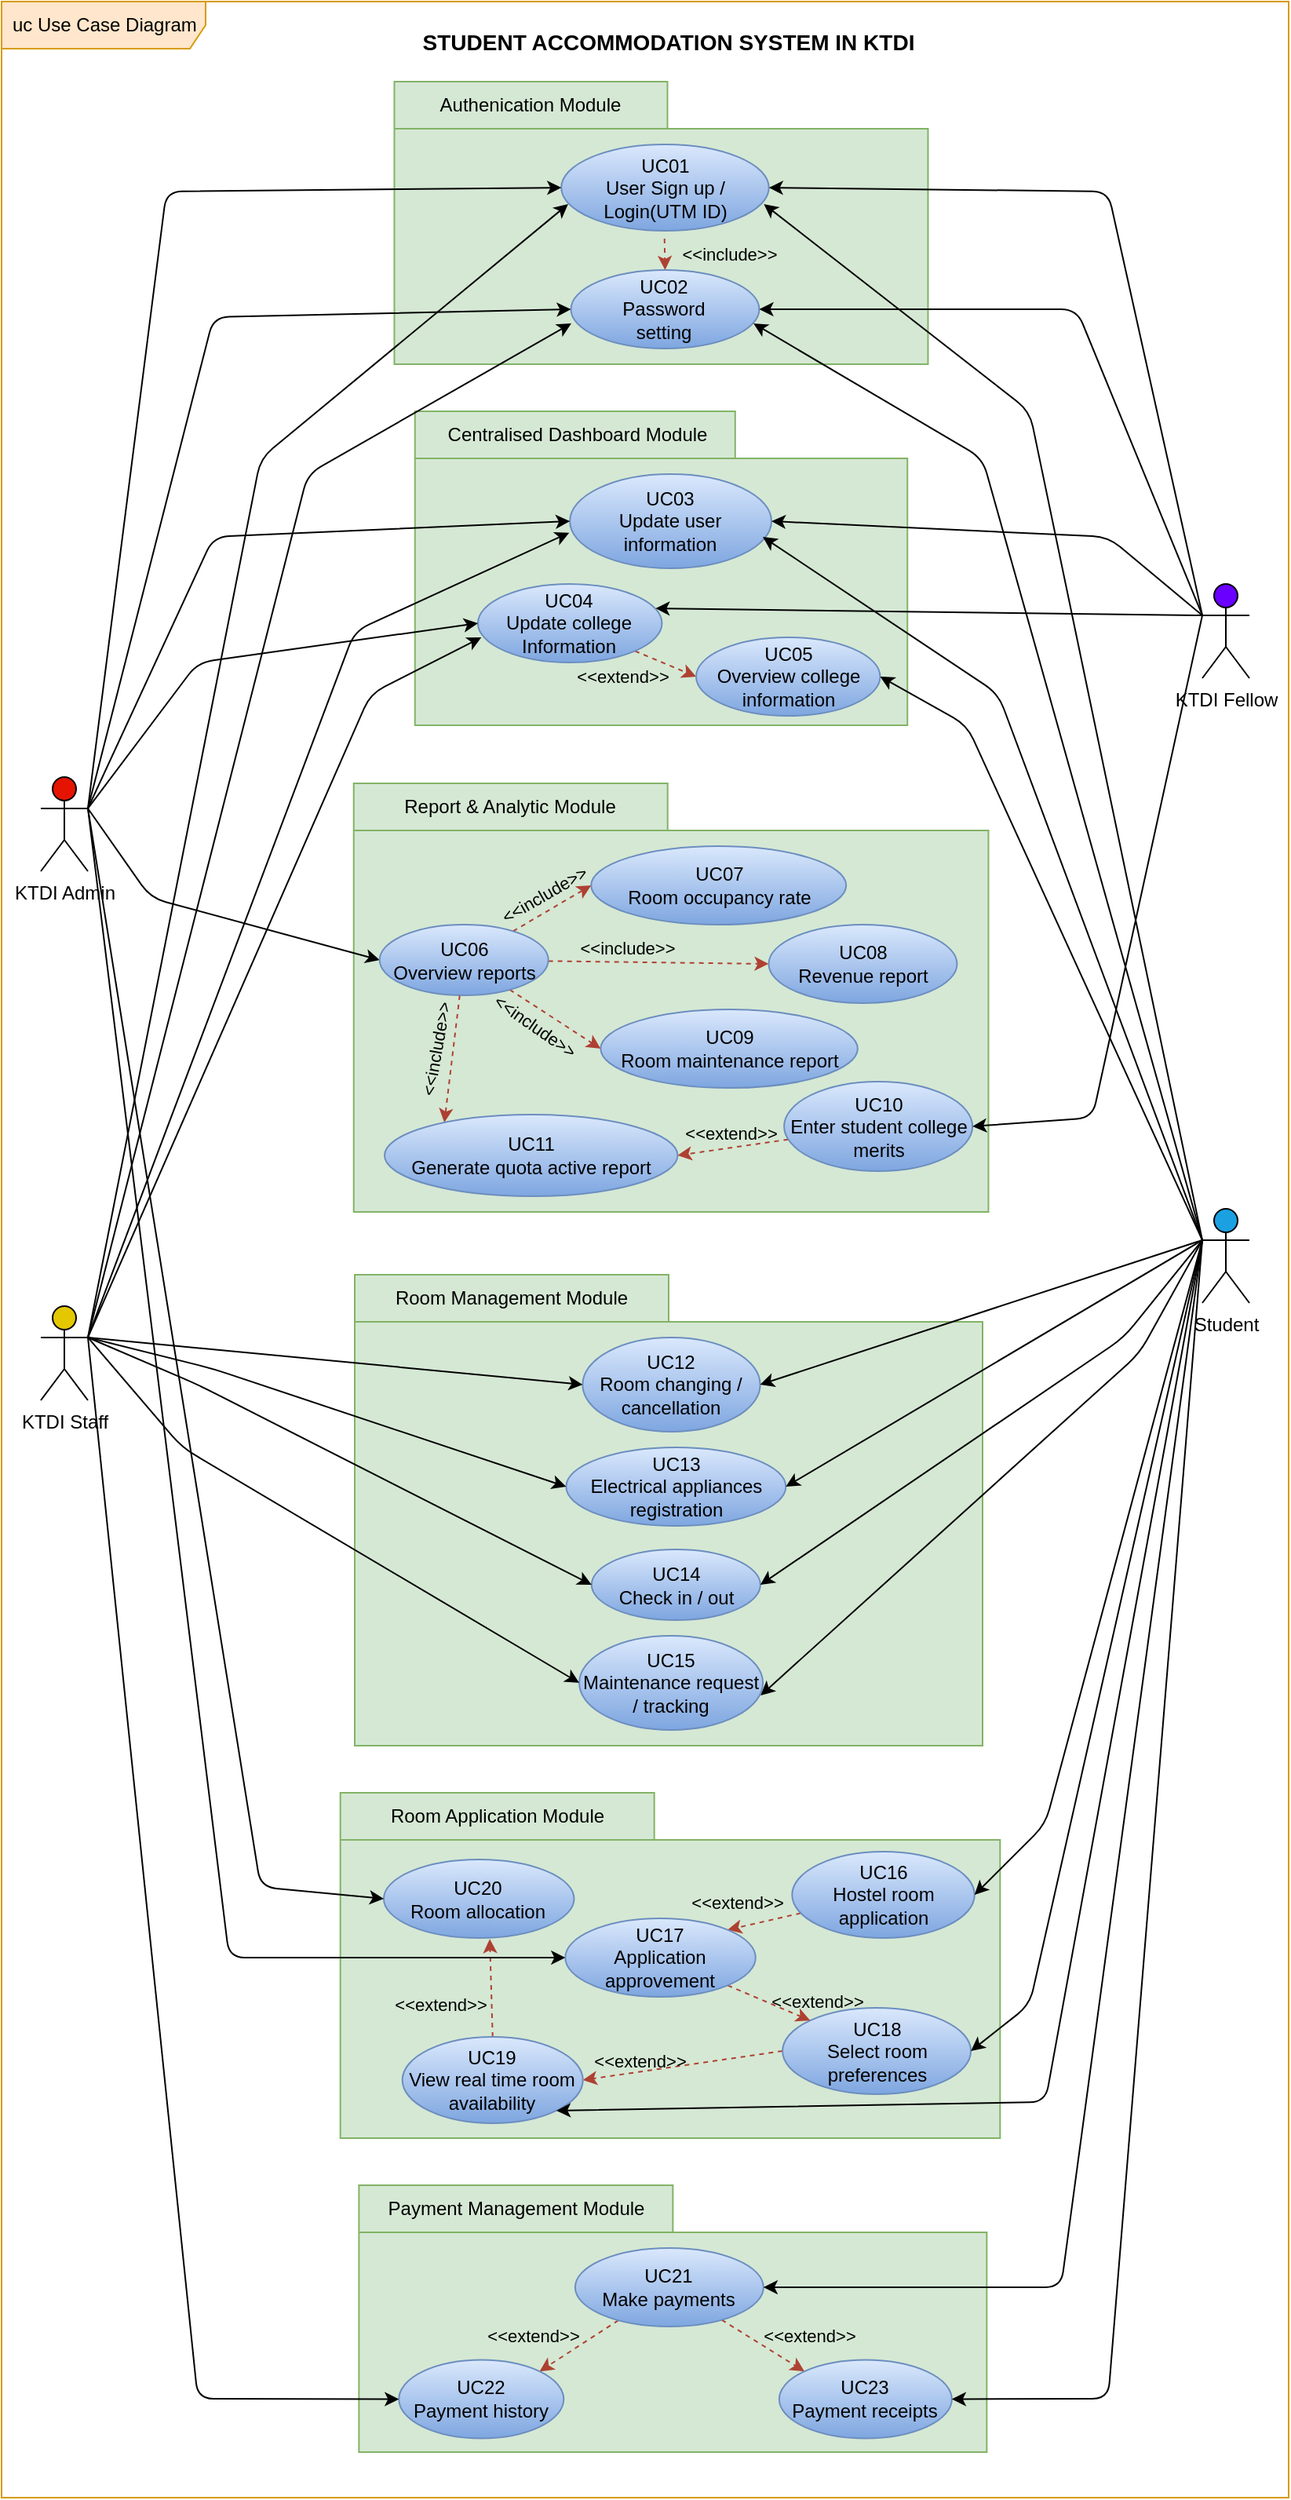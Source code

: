 <mxfile version="21.2.8" type="device" pages="3">
  <diagram id="UMS9nKY7Dt_vSzlsI9hF" name="use_case">
    <mxGraphModel dx="1016" dy="579" grid="0" gridSize="10" guides="1" tooltips="1" connect="1" arrows="1" fold="1" page="1" pageScale="1" pageWidth="850" pageHeight="1100" background="#ffffff" math="0" shadow="0">
      <root>
        <mxCell id="0" />
        <mxCell id="1" parent="0" />
        <mxCell id="26JbVEqzZZ2M_qQydOJm-19" value="uc Use Case Diagram" style="shape=umlFrame;whiteSpace=wrap;html=1;width=130;height=30;boundedLbl=1;verticalAlign=middle;align=left;spacingLeft=5;movable=1;resizable=1;rotatable=1;deletable=1;editable=1;connectable=1;fillColor=#ffe6cc;strokeColor=#d79b00;" parent="1" vertex="1">
          <mxGeometry x="15" y="9" width="820" height="1590" as="geometry" />
        </mxCell>
        <mxCell id="bJMHT8rVgH3jV2KobR5U-139" value="" style="shape=folder;fontStyle=1;tabWidth=200;tabHeight=30;tabPosition=left;html=1;boundedLbl=1;fillColor=#d5e8d4;strokeColor=#82b366;" parent="1" vertex="1">
          <mxGeometry x="239.36" y="507" width="404.38" height="273" as="geometry" />
        </mxCell>
        <mxCell id="UlYFYkiMUmtQ9-Gsjq0C-41" style="edgeStyle=none;html=1;entryX=0;entryY=0.5;entryDx=0;entryDy=0;exitX=1;exitY=0.333;exitDx=0;exitDy=0;exitPerimeter=0;strokeColor=#000000;fontColor=#000000;" parent="1" source="bJMHT8rVgH3jV2KobR5U-130" target="6" edge="1">
          <mxGeometry relative="1" as="geometry">
            <mxPoint x="100" y="330" as="sourcePoint" />
            <Array as="points">
              <mxPoint x="110" y="580" />
            </Array>
          </mxGeometry>
        </mxCell>
        <mxCell id="bJMHT8rVgH3jV2KobR5U-130" value="KTDI Admin" style="shape=umlActor;verticalLabelPosition=bottom;verticalAlign=top;html=1;fillColor=#e51400;fontColor=#000000;strokeColor=#000000;" parent="1" vertex="1">
          <mxGeometry x="40" y="503" width="30" height="60" as="geometry" />
        </mxCell>
        <mxCell id="bJMHT8rVgH3jV2KobR5U-131" value="KTDI Staff" style="shape=umlActor;verticalLabelPosition=bottom;verticalAlign=top;html=1;fillColor=#e3c800;fontColor=#000000;strokeColor=#000000;" parent="1" vertex="1">
          <mxGeometry x="40" y="840" width="30" height="60" as="geometry" />
        </mxCell>
        <mxCell id="bJMHT8rVgH3jV2KobR5U-132" value="Student" style="shape=umlActor;verticalLabelPosition=bottom;verticalAlign=top;html=1;fillColor=#1ba1e2;fontColor=#000000;strokeColor=#000000;" parent="1" vertex="1">
          <mxGeometry x="780" y="778" width="30" height="60" as="geometry" />
        </mxCell>
        <mxCell id="bJMHT8rVgH3jV2KobR5U-134" value="" style="shape=folder;fontStyle=1;tabWidth=174;tabHeight=30;tabPosition=left;html=1;boundedLbl=1;fillColor=#d5e8d4;strokeColor=#82b366;" parent="1" vertex="1">
          <mxGeometry x="265.24" y="60" width="340" height="180" as="geometry" />
        </mxCell>
        <mxCell id="bJMHT8rVgH3jV2KobR5U-136" value="UC01&lt;br&gt;User Sign up / Login(UTM ID)" style="ellipse;whiteSpace=wrap;html=1;fillColor=#dae8fc;strokeColor=#6c8ebf;gradientColor=#7ea6e0;" parent="bJMHT8rVgH3jV2KobR5U-134" vertex="1">
          <mxGeometry x="106.38" y="40" width="132.24" height="55" as="geometry" />
        </mxCell>
        <mxCell id="bJMHT8rVgH3jV2KobR5U-155" value="&amp;lt;&amp;lt;include&amp;gt;&amp;gt;" style="text;html=1;strokeColor=none;fillColor=none;align=center;verticalAlign=middle;whiteSpace=wrap;rounded=0;fontSize=11;rotation=0;fontColor=#000000;" parent="bJMHT8rVgH3jV2KobR5U-134" vertex="1">
          <mxGeometry x="184.12" y="95" width="60" height="30" as="geometry" />
        </mxCell>
        <mxCell id="bJMHT8rVgH3jV2KobR5U-137" value="Authenication Module" style="text;html=1;strokeColor=none;fillColor=none;align=center;verticalAlign=middle;whiteSpace=wrap;rounded=0;fontColor=#000000;" parent="1" vertex="1">
          <mxGeometry x="259" y="60" width="186" height="30" as="geometry" />
        </mxCell>
        <mxCell id="bJMHT8rVgH3jV2KobR5U-140" value="Report &amp;amp; Analytic Module" style="text;html=1;strokeColor=none;fillColor=none;align=center;verticalAlign=middle;whiteSpace=wrap;rounded=0;fontColor=#000000;" parent="1" vertex="1">
          <mxGeometry x="238.74" y="507" width="200" height="30" as="geometry" />
        </mxCell>
        <mxCell id="bJMHT8rVgH3jV2KobR5U-141" value="" style="shape=folder;fontStyle=1;tabWidth=200;tabHeight=30;tabPosition=left;html=1;boundedLbl=1;fillColor=#d5e8d4;strokeColor=#82b366;" parent="1" vertex="1">
          <mxGeometry x="240" y="820" width="400" height="300" as="geometry" />
        </mxCell>
        <mxCell id="bJMHT8rVgH3jV2KobR5U-142" value="Room Management Module" style="text;html=1;strokeColor=none;fillColor=none;align=center;verticalAlign=middle;whiteSpace=wrap;rounded=0;fontColor=#000000;" parent="1" vertex="1">
          <mxGeometry x="240.0" y="820" width="200" height="30" as="geometry" />
        </mxCell>
        <mxCell id="bJMHT8rVgH3jV2KobR5U-143" value="" style="shape=folder;fontStyle=1;tabWidth=200;tabHeight=30;tabPosition=left;html=1;boundedLbl=1;fillColor=#d5e8d4;strokeColor=#82b366;" parent="1" vertex="1">
          <mxGeometry x="242.68" y="1400" width="400" height="170" as="geometry" />
        </mxCell>
        <mxCell id="bJMHT8rVgH3jV2KobR5U-144" value="Payment Management Module" style="text;html=1;strokeColor=none;fillColor=none;align=center;verticalAlign=middle;whiteSpace=wrap;rounded=0;fontColor=#000000;" parent="1" vertex="1">
          <mxGeometry x="242.68" y="1400" width="200" height="30" as="geometry" />
        </mxCell>
        <mxCell id="E0ZFKpVbwkk2b9CQsdlB-30" style="edgeStyle=none;html=1;entryX=0.5;entryY=0;entryDx=0;entryDy=0;dashed=1;fontColor=#000000;fillColor=#fad9d5;strokeColor=#ae4132;" parent="1" target="bJMHT8rVgH3jV2KobR5U-150" edge="1">
          <mxGeometry relative="1" as="geometry">
            <mxPoint x="437.36" y="160" as="sourcePoint" />
          </mxGeometry>
        </mxCell>
        <mxCell id="bJMHT8rVgH3jV2KobR5U-150" value="" style="ellipse;whiteSpace=wrap;html=1;fillColor=#dae8fc;movable=1;resizable=1;rotatable=1;deletable=1;editable=1;connectable=1;strokeColor=#6c8ebf;gradientColor=#7ea6e0;" parent="1" vertex="1">
          <mxGeometry x="377.74" y="180" width="120" height="50" as="geometry" />
        </mxCell>
        <mxCell id="bJMHT8rVgH3jV2KobR5U-151" value="UC02&lt;br&gt;Password setting" style="text;html=1;strokeColor=none;fillColor=none;align=center;verticalAlign=middle;whiteSpace=wrap;rounded=0;movable=1;resizable=1;rotatable=1;deletable=1;editable=1;connectable=1;fontColor=#000000;" parent="1" vertex="1">
          <mxGeometry x="402.12" y="190" width="70" height="30" as="geometry" />
        </mxCell>
        <mxCell id="x79afCuYZmPgpUrkepex-24" style="edgeStyle=none;html=1;entryX=0;entryY=0;entryDx=0;entryDy=0;dashed=1;fontColor=#000000;fillColor=#fad9d5;strokeColor=#ae4132;" parent="1" source="bJMHT8rVgH3jV2KobR5U-154" target="bJMHT8rVgH3jV2KobR5U-171" edge="1">
          <mxGeometry relative="1" as="geometry" />
        </mxCell>
        <mxCell id="x79afCuYZmPgpUrkepex-25" style="edgeStyle=none;html=1;entryX=1;entryY=0;entryDx=0;entryDy=0;dashed=1;fontColor=#000000;fillColor=#fad9d5;strokeColor=#ae4132;" parent="1" source="bJMHT8rVgH3jV2KobR5U-154" target="bJMHT8rVgH3jV2KobR5U-178" edge="1">
          <mxGeometry relative="1" as="geometry" />
        </mxCell>
        <mxCell id="bJMHT8rVgH3jV2KobR5U-154" value="UC21&lt;br&gt;Make payments" style="ellipse;whiteSpace=wrap;html=1;fillColor=#dae8fc;strokeColor=#6c8ebf;gradientColor=#7ea6e0;" parent="1" vertex="1">
          <mxGeometry x="380.43" y="1440" width="120" height="50" as="geometry" />
        </mxCell>
        <mxCell id="bJMHT8rVgH3jV2KobR5U-166" value="UC07&lt;br&gt;Room occupancy rate" style="ellipse;whiteSpace=wrap;html=1;fillColor=#dae8fc;strokeColor=#6c8ebf;gradientColor=#7ea6e0;" parent="1" vertex="1">
          <mxGeometry x="390.61" y="547" width="162.5" height="50" as="geometry" />
        </mxCell>
        <mxCell id="bJMHT8rVgH3jV2KobR5U-169" value="UC14&lt;br&gt;Check in / out" style="ellipse;whiteSpace=wrap;html=1;fillColor=#dae8fc;strokeColor=#6c8ebf;gradientColor=#7ea6e0;" parent="1" vertex="1">
          <mxGeometry x="390.92" y="995" width="107.51" height="45" as="geometry" />
        </mxCell>
        <mxCell id="bJMHT8rVgH3jV2KobR5U-171" value="UC23&lt;br&gt;Payment receipts" style="ellipse;whiteSpace=wrap;html=1;fillColor=#dae8fc;strokeColor=#6c8ebf;gradientColor=#7ea6e0;" parent="1" vertex="1">
          <mxGeometry x="510.43" y="1511.25" width="110" height="50" as="geometry" />
        </mxCell>
        <mxCell id="bJMHT8rVgH3jV2KobR5U-174" value="UC15&lt;br&gt;Maintenance request / tracking" style="ellipse;whiteSpace=wrap;html=1;fillColor=#dae8fc;strokeColor=#6c8ebf;gradientColor=#7ea6e0;" parent="1" vertex="1">
          <mxGeometry x="383.04" y="1050" width="117.01" height="60" as="geometry" />
        </mxCell>
        <mxCell id="bJMHT8rVgH3jV2KobR5U-175" value="UC09&lt;br&gt;Room maintenance report" style="ellipse;whiteSpace=wrap;html=1;fillColor=#dae8fc;strokeColor=#6c8ebf;gradientColor=#7ea6e0;" parent="1" vertex="1">
          <mxGeometry x="396.68" y="651" width="163.75" height="50" as="geometry" />
        </mxCell>
        <mxCell id="bJMHT8rVgH3jV2KobR5U-178" value="UC22&lt;br&gt;Payment history" style="ellipse;whiteSpace=wrap;html=1;fillColor=#dae8fc;strokeColor=#6c8ebf;gradientColor=#7ea6e0;" parent="1" vertex="1">
          <mxGeometry x="268.14" y="1511.25" width="105" height="50" as="geometry" />
        </mxCell>
        <mxCell id="bJMHT8rVgH3jV2KobR5U-182" value="UC08&lt;br&gt;Revenue report" style="ellipse;whiteSpace=wrap;html=1;fillColor=#dae8fc;strokeColor=#6c8ebf;gradientColor=#7ea6e0;" parent="1" vertex="1">
          <mxGeometry x="503.74" y="597" width="120" height="50" as="geometry" />
        </mxCell>
        <mxCell id="7" style="edgeStyle=none;html=1;entryX=0;entryY=0.5;entryDx=0;entryDy=0;dashed=1;fontColor=#000000;fillColor=#fad9d5;strokeColor=#ae4132;" parent="1" source="6" target="bJMHT8rVgH3jV2KobR5U-166" edge="1">
          <mxGeometry relative="1" as="geometry" />
        </mxCell>
        <mxCell id="8" style="edgeStyle=none;html=1;entryX=0;entryY=0.5;entryDx=0;entryDy=0;dashed=1;fontColor=#000000;fillColor=#fad9d5;strokeColor=#ae4132;" parent="1" source="6" target="bJMHT8rVgH3jV2KobR5U-175" edge="1">
          <mxGeometry relative="1" as="geometry" />
        </mxCell>
        <mxCell id="9" style="edgeStyle=none;html=1;entryX=0;entryY=0.5;entryDx=0;entryDy=0;dashed=1;fontColor=#000000;fillColor=#fad9d5;strokeColor=#ae4132;" parent="1" source="6" target="bJMHT8rVgH3jV2KobR5U-182" edge="1">
          <mxGeometry relative="1" as="geometry" />
        </mxCell>
        <mxCell id="E0ZFKpVbwkk2b9CQsdlB-41" style="edgeStyle=none;html=1;entryX=0.204;entryY=0.097;entryDx=0;entryDy=0;dashed=1;entryPerimeter=0;fontColor=#000000;fillColor=#fad9d5;strokeColor=#ae4132;" parent="1" source="6" target="E0ZFKpVbwkk2b9CQsdlB-40" edge="1">
          <mxGeometry relative="1" as="geometry" />
        </mxCell>
        <mxCell id="6" value="UC06&lt;br&gt;Overview reports" style="ellipse;whiteSpace=wrap;html=1;fillColor=#dae8fc;strokeColor=#6c8ebf;gradientColor=#7ea6e0;" parent="1" vertex="1">
          <mxGeometry x="255.86" y="597" width="107.5" height="45" as="geometry" />
        </mxCell>
        <mxCell id="10" value="&amp;lt;&amp;lt;include&amp;gt;&amp;gt;" style="text;html=1;strokeColor=none;fillColor=none;align=center;verticalAlign=middle;whiteSpace=wrap;rounded=0;fontSize=11;rotation=-30;fontColor=#000000;" parent="1" vertex="1">
          <mxGeometry x="330.61" y="563" width="60" height="30" as="geometry" />
        </mxCell>
        <mxCell id="11" value="&amp;lt;&amp;lt;include&amp;gt;&amp;gt;" style="text;html=1;strokeColor=none;fillColor=none;align=center;verticalAlign=middle;whiteSpace=wrap;rounded=0;fontSize=11;rotation=0;fontColor=#000000;" parent="1" vertex="1">
          <mxGeometry x="384.37" y="597" width="60" height="30" as="geometry" />
        </mxCell>
        <mxCell id="12" value="&amp;lt;&amp;lt;include&amp;gt;&amp;gt;" style="text;html=1;strokeColor=none;fillColor=none;align=center;verticalAlign=middle;whiteSpace=wrap;rounded=0;fontSize=11;rotation=35;fontColor=#000000;" parent="1" vertex="1">
          <mxGeometry x="325.37" y="647" width="60" height="30" as="geometry" />
        </mxCell>
        <mxCell id="18" value="UC12&lt;br&gt;Room changing / cancellation" style="ellipse;whiteSpace=wrap;html=1;fillColor=#dae8fc;strokeColor=#6c8ebf;gradientColor=#7ea6e0;" parent="1" vertex="1">
          <mxGeometry x="385.19" y="860" width="113.12" height="60" as="geometry" />
        </mxCell>
        <mxCell id="19" value="UC13&lt;br&gt;Electrical appliances registration" style="ellipse;whiteSpace=wrap;html=1;fillColor=#dae8fc;strokeColor=#6c8ebf;gradientColor=#7ea6e0;" parent="1" vertex="1">
          <mxGeometry x="374.68" y="930" width="140" height="50" as="geometry" />
        </mxCell>
        <mxCell id="E0ZFKpVbwkk2b9CQsdlB-31" style="edgeStyle=none;html=1;entryX=0.976;entryY=0.691;entryDx=0;entryDy=0;exitX=0;exitY=0.333;exitDx=0;exitDy=0;exitPerimeter=0;entryPerimeter=0;fontColor=#000000;strokeColor=#000000;" parent="1" source="bJMHT8rVgH3jV2KobR5U-132" target="bJMHT8rVgH3jV2KobR5U-136" edge="1">
          <mxGeometry relative="1" as="geometry">
            <mxPoint x="770" y="600" as="sourcePoint" />
            <Array as="points">
              <mxPoint x="670" y="270" />
            </Array>
          </mxGeometry>
        </mxCell>
        <mxCell id="E0ZFKpVbwkk2b9CQsdlB-32" style="edgeStyle=none;html=1;entryX=0;entryY=0.5;entryDx=0;entryDy=0;exitX=1;exitY=0.333;exitDx=0;exitDy=0;exitPerimeter=0;strokeColor=#000000;fontColor=#000000;" parent="1" source="bJMHT8rVgH3jV2KobR5U-130" target="bJMHT8rVgH3jV2KobR5U-136" edge="1">
          <mxGeometry relative="1" as="geometry">
            <mxPoint x="100" y="340" as="sourcePoint" />
            <Array as="points">
              <mxPoint x="120" y="130" />
            </Array>
          </mxGeometry>
        </mxCell>
        <mxCell id="E0ZFKpVbwkk2b9CQsdlB-40" value="UC11&lt;br&gt;Generate quota active report" style="ellipse;whiteSpace=wrap;html=1;fillColor=#dae8fc;strokeColor=#6c8ebf;gradientColor=#7ea6e0;" parent="1" vertex="1">
          <mxGeometry x="259" y="718" width="186.74" height="52" as="geometry" />
        </mxCell>
        <mxCell id="E0ZFKpVbwkk2b9CQsdlB-43" style="edgeStyle=none;html=1;entryX=1;entryY=0.5;entryDx=0;entryDy=0;dashed=1;fontColor=#000000;fillColor=#fad9d5;strokeColor=#ae4132;" parent="1" source="E0ZFKpVbwkk2b9CQsdlB-42" target="E0ZFKpVbwkk2b9CQsdlB-40" edge="1">
          <mxGeometry relative="1" as="geometry" />
        </mxCell>
        <mxCell id="E0ZFKpVbwkk2b9CQsdlB-42" value="UC10&lt;br&gt;Enter student college merits" style="ellipse;whiteSpace=wrap;html=1;fillColor=#dae8fc;strokeColor=#6c8ebf;gradientColor=#7ea6e0;" parent="1" vertex="1">
          <mxGeometry x="513.56" y="697" width="120" height="57" as="geometry" />
        </mxCell>
        <mxCell id="E0ZFKpVbwkk2b9CQsdlB-59" value="&amp;lt;&amp;lt;include&amp;gt;&amp;gt;" style="text;html=1;strokeColor=none;fillColor=none;align=center;verticalAlign=middle;whiteSpace=wrap;rounded=0;fontSize=11;rotation=-80;fontColor=#000000;" parent="1" vertex="1">
          <mxGeometry x="262" y="661" width="60" height="30" as="geometry" />
        </mxCell>
        <mxCell id="E0ZFKpVbwkk2b9CQsdlB-67" style="edgeStyle=none;html=1;entryX=1;entryY=0.5;entryDx=0;entryDy=0;exitX=0;exitY=0.333;exitDx=0;exitDy=0;exitPerimeter=0;fontColor=#000000;strokeColor=#000000;" parent="1" source="E0ZFKpVbwkk2b9CQsdlB-65" target="bJMHT8rVgH3jV2KobR5U-136" edge="1">
          <mxGeometry relative="1" as="geometry">
            <mxPoint x="740" y="310" as="sourcePoint" />
            <Array as="points">
              <mxPoint x="720" y="130" />
            </Array>
          </mxGeometry>
        </mxCell>
        <mxCell id="UlYFYkiMUmtQ9-Gsjq0C-30" style="edgeStyle=none;html=1;entryX=1;entryY=0.5;entryDx=0;entryDy=0;exitX=0;exitY=0.333;exitDx=0;exitDy=0;exitPerimeter=0;fontColor=#000000;strokeColor=#000000;" parent="1" source="E0ZFKpVbwkk2b9CQsdlB-65" target="bJMHT8rVgH3jV2KobR5U-150" edge="1">
          <mxGeometry relative="1" as="geometry">
            <Array as="points">
              <mxPoint x="700" y="205" />
            </Array>
          </mxGeometry>
        </mxCell>
        <mxCell id="UlYFYkiMUmtQ9-Gsjq0C-42" style="edgeStyle=none;html=1;entryX=1;entryY=0.5;entryDx=0;entryDy=0;exitX=0;exitY=0.333;exitDx=0;exitDy=0;exitPerimeter=0;fontColor=#000000;strokeColor=#000000;" parent="1" source="E0ZFKpVbwkk2b9CQsdlB-65" target="E0ZFKpVbwkk2b9CQsdlB-42" edge="1">
          <mxGeometry relative="1" as="geometry">
            <Array as="points">
              <mxPoint x="710" y="720" />
            </Array>
          </mxGeometry>
        </mxCell>
        <mxCell id="E0ZFKpVbwkk2b9CQsdlB-65" value="KTDI Fellow" style="shape=umlActor;verticalLabelPosition=bottom;verticalAlign=top;html=1;outlineConnect=0;fillColor=#6a00ff;fontColor=#000000;strokeColor=#000000;" parent="1" vertex="1">
          <mxGeometry x="780" y="380" width="30" height="60" as="geometry" />
        </mxCell>
        <mxCell id="E0ZFKpVbwkk2b9CQsdlB-74" style="edgeStyle=none;html=1;entryX=0.033;entryY=0.691;entryDx=0;entryDy=0;exitX=1;exitY=0.333;exitDx=0;exitDy=0;exitPerimeter=0;entryPerimeter=0;strokeColor=#000000;fontColor=#000000;" parent="1" source="bJMHT8rVgH3jV2KobR5U-131" target="bJMHT8rVgH3jV2KobR5U-136" edge="1">
          <mxGeometry relative="1" as="geometry">
            <mxPoint x="390" y="118.596" as="targetPoint" />
            <mxPoint x="90" y="640" as="sourcePoint" />
            <Array as="points">
              <mxPoint x="180" y="300" />
            </Array>
          </mxGeometry>
        </mxCell>
        <mxCell id="AR3hY_t0IXQOkz2zPapQ-29" value="&lt;span style=&quot;font-size: 14px;&quot;&gt;&lt;b&gt;STUDENT ACCOMMODATION SYSTEM IN KTDI&lt;/b&gt;&lt;/span&gt;" style="text;html=1;strokeColor=none;fillColor=none;align=center;verticalAlign=middle;whiteSpace=wrap;rounded=0;fontColor=#000000;" parent="1" vertex="1">
          <mxGeometry x="240" y="20" width="400" height="30" as="geometry" />
        </mxCell>
        <mxCell id="uFm_Vl3hLcKHGPN8OlWz-34" value="&amp;lt;&amp;lt;extend&amp;gt;&amp;gt;" style="text;html=1;strokeColor=none;fillColor=none;align=center;verticalAlign=middle;whiteSpace=wrap;rounded=0;fontSize=11;rotation=0;fontColor=#000000;" parent="1" vertex="1">
          <mxGeometry x="450.43" y="715" width="60" height="30" as="geometry" />
        </mxCell>
        <mxCell id="UlYFYkiMUmtQ9-Gsjq0C-19" value="" style="shape=folder;fontStyle=1;tabWidth=204;tabHeight=30;tabPosition=left;html=1;boundedLbl=1;fillColor=#d5e8d4;strokeColor=#82b366;" parent="1" vertex="1">
          <mxGeometry x="278.38" y="270" width="313.74" height="200" as="geometry" />
        </mxCell>
        <mxCell id="UlYFYkiMUmtQ9-Gsjq0C-20" value="Centralised Dashboard Module" style="text;html=1;strokeColor=none;fillColor=none;align=center;verticalAlign=middle;whiteSpace=wrap;rounded=0;fontColor=#000000;" parent="1" vertex="1">
          <mxGeometry x="278.37" y="270" width="207.67" height="30" as="geometry" />
        </mxCell>
        <mxCell id="UlYFYkiMUmtQ9-Gsjq0C-21" value="UC03&lt;br&gt;Update user information" style="ellipse;whiteSpace=wrap;html=1;fillColor=#dae8fc;strokeColor=#6c8ebf;gradientColor=#7ea6e0;" parent="1" vertex="1">
          <mxGeometry x="377.06" y="310" width="128.45" height="60" as="geometry" />
        </mxCell>
        <mxCell id="1xm52-uuKr4sskTgwOkE-45" style="edgeStyle=none;html=1;entryX=0;entryY=0.5;entryDx=0;entryDy=0;dashed=1;exitX=1;exitY=1;exitDx=0;exitDy=0;fontColor=#000000;fillColor=#fad9d5;strokeColor=#ae4132;" parent="1" source="UlYFYkiMUmtQ9-Gsjq0C-23" target="1xm52-uuKr4sskTgwOkE-43" edge="1">
          <mxGeometry relative="1" as="geometry" />
        </mxCell>
        <mxCell id="UlYFYkiMUmtQ9-Gsjq0C-23" value="UC04&lt;br&gt;Update college Information" style="ellipse;whiteSpace=wrap;html=1;fillColor=#dae8fc;strokeColor=#6c8ebf;gradientColor=#7ea6e0;" parent="1" vertex="1">
          <mxGeometry x="318.47" y="380" width="117.26" height="50" as="geometry" />
        </mxCell>
        <mxCell id="UlYFYkiMUmtQ9-Gsjq0C-29" style="edgeStyle=none;html=1;entryX=0;entryY=0.5;entryDx=0;entryDy=0;exitX=1;exitY=0.333;exitDx=0;exitDy=0;exitPerimeter=0;strokeColor=#000000;fontColor=#000000;" parent="1" source="bJMHT8rVgH3jV2KobR5U-130" target="bJMHT8rVgH3jV2KobR5U-150" edge="1">
          <mxGeometry relative="1" as="geometry">
            <mxPoint x="100" y="330" as="sourcePoint" />
            <Array as="points">
              <mxPoint x="150" y="210" />
            </Array>
          </mxGeometry>
        </mxCell>
        <mxCell id="UlYFYkiMUmtQ9-Gsjq0C-31" style="edgeStyle=none;html=1;entryX=0.002;entryY=0.68;entryDx=0;entryDy=0;exitX=1;exitY=0.333;exitDx=0;exitDy=0;exitPerimeter=0;entryPerimeter=0;strokeColor=#000000;fontColor=#000000;" parent="1" source="bJMHT8rVgH3jV2KobR5U-131" target="bJMHT8rVgH3jV2KobR5U-150" edge="1">
          <mxGeometry relative="1" as="geometry">
            <mxPoint x="80" y="630" as="sourcePoint" />
            <Array as="points">
              <mxPoint x="210" y="310" />
            </Array>
          </mxGeometry>
        </mxCell>
        <mxCell id="UlYFYkiMUmtQ9-Gsjq0C-32" style="edgeStyle=none;html=1;entryX=0.969;entryY=0.68;entryDx=0;entryDy=0;exitX=0;exitY=0.333;exitDx=0;exitDy=0;exitPerimeter=0;entryPerimeter=0;fontColor=#000000;strokeColor=#000000;" parent="1" source="bJMHT8rVgH3jV2KobR5U-132" target="bJMHT8rVgH3jV2KobR5U-150" edge="1">
          <mxGeometry relative="1" as="geometry">
            <mxPoint x="780" y="590" as="sourcePoint" />
            <Array as="points">
              <mxPoint x="640" y="300" />
            </Array>
          </mxGeometry>
        </mxCell>
        <mxCell id="UlYFYkiMUmtQ9-Gsjq0C-33" style="edgeStyle=none;html=1;entryX=0;entryY=0.5;entryDx=0;entryDy=0;exitX=1;exitY=0.333;exitDx=0;exitDy=0;exitPerimeter=0;strokeColor=#000000;fontColor=#000000;" parent="1" source="bJMHT8rVgH3jV2KobR5U-130" target="UlYFYkiMUmtQ9-Gsjq0C-21" edge="1">
          <mxGeometry relative="1" as="geometry">
            <mxPoint x="100" y="330" as="sourcePoint" />
            <Array as="points">
              <mxPoint x="150" y="350" />
            </Array>
          </mxGeometry>
        </mxCell>
        <mxCell id="UlYFYkiMUmtQ9-Gsjq0C-34" style="edgeStyle=none;html=1;entryX=1;entryY=0.5;entryDx=0;entryDy=0;exitX=0;exitY=0.333;exitDx=0;exitDy=0;exitPerimeter=0;fontColor=#000000;strokeColor=#000000;" parent="1" source="E0ZFKpVbwkk2b9CQsdlB-65" target="UlYFYkiMUmtQ9-Gsjq0C-21" edge="1">
          <mxGeometry relative="1" as="geometry">
            <Array as="points">
              <mxPoint x="720" y="350" />
            </Array>
          </mxGeometry>
        </mxCell>
        <mxCell id="UlYFYkiMUmtQ9-Gsjq0C-35" style="edgeStyle=none;html=1;exitX=1;exitY=0.333;exitDx=0;exitDy=0;exitPerimeter=0;entryX=-0.003;entryY=0.622;entryDx=0;entryDy=0;entryPerimeter=0;strokeColor=#000000;fontColor=#000000;" parent="1" source="bJMHT8rVgH3jV2KobR5U-131" target="UlYFYkiMUmtQ9-Gsjq0C-21" edge="1">
          <mxGeometry relative="1" as="geometry">
            <mxPoint x="370" y="350" as="targetPoint" />
            <mxPoint x="80" y="630" as="sourcePoint" />
            <Array as="points">
              <mxPoint x="240" y="410" />
            </Array>
          </mxGeometry>
        </mxCell>
        <mxCell id="UlYFYkiMUmtQ9-Gsjq0C-36" style="edgeStyle=none;html=1;exitX=0;exitY=0.333;exitDx=0;exitDy=0;exitPerimeter=0;fontColor=#000000;strokeColor=#000000;" parent="1" source="bJMHT8rVgH3jV2KobR5U-132" edge="1">
          <mxGeometry relative="1" as="geometry">
            <mxPoint x="500" y="350" as="targetPoint" />
            <Array as="points">
              <mxPoint x="650" y="450" />
            </Array>
          </mxGeometry>
        </mxCell>
        <mxCell id="UlYFYkiMUmtQ9-Gsjq0C-37" style="edgeStyle=none;html=1;entryX=0;entryY=0.5;entryDx=0;entryDy=0;exitX=1;exitY=0.333;exitDx=0;exitDy=0;exitPerimeter=0;strokeColor=#000000;fontColor=#000000;" parent="1" source="bJMHT8rVgH3jV2KobR5U-130" target="UlYFYkiMUmtQ9-Gsjq0C-23" edge="1">
          <mxGeometry relative="1" as="geometry">
            <Array as="points">
              <mxPoint x="140" y="430" />
            </Array>
          </mxGeometry>
        </mxCell>
        <mxCell id="UlYFYkiMUmtQ9-Gsjq0C-38" style="edgeStyle=none;html=1;exitX=1;exitY=0.333;exitDx=0;exitDy=0;exitPerimeter=0;entryX=0.019;entryY=0.68;entryDx=0;entryDy=0;entryPerimeter=0;strokeColor=#000000;fontColor=#000000;" parent="1" source="bJMHT8rVgH3jV2KobR5U-131" target="UlYFYkiMUmtQ9-Gsjq0C-23" edge="1">
          <mxGeometry relative="1" as="geometry">
            <mxPoint x="370" y="430" as="targetPoint" />
            <mxPoint x="120" y="740" as="sourcePoint" />
            <Array as="points">
              <mxPoint x="250" y="450" />
            </Array>
          </mxGeometry>
        </mxCell>
        <mxCell id="UlYFYkiMUmtQ9-Gsjq0C-39" style="edgeStyle=none;html=1;entryX=0.965;entryY=0.311;entryDx=0;entryDy=0;exitX=0;exitY=0.333;exitDx=0;exitDy=0;exitPerimeter=0;entryPerimeter=0;fontColor=#000000;strokeColor=#000000;" parent="1" source="E0ZFKpVbwkk2b9CQsdlB-65" target="UlYFYkiMUmtQ9-Gsjq0C-23" edge="1">
          <mxGeometry relative="1" as="geometry">
            <Array as="points" />
          </mxGeometry>
        </mxCell>
        <mxCell id="UlYFYkiMUmtQ9-Gsjq0C-43" value="" style="shape=folder;fontStyle=1;tabWidth=200;tabHeight=30;tabPosition=left;html=1;boundedLbl=1;fillColor=#d5e8d4;strokeColor=#82b366;" parent="1" vertex="1">
          <mxGeometry x="230.84" y="1150" width="420.32" height="220" as="geometry" />
        </mxCell>
        <mxCell id="1xm52-uuKr4sskTgwOkE-37" style="edgeStyle=none;html=1;entryX=1;entryY=0.5;entryDx=0;entryDy=0;dashed=1;exitX=0;exitY=0.5;exitDx=0;exitDy=0;fontColor=#000000;fillColor=#fad9d5;strokeColor=#ae4132;" parent="1" source="UlYFYkiMUmtQ9-Gsjq0C-45" target="UlYFYkiMUmtQ9-Gsjq0C-47" edge="1">
          <mxGeometry relative="1" as="geometry" />
        </mxCell>
        <mxCell id="UlYFYkiMUmtQ9-Gsjq0C-45" value="UC18&lt;br&gt;Select room preferences" style="ellipse;whiteSpace=wrap;html=1;fillColor=#dae8fc;strokeColor=#6c8ebf;gradientColor=#7ea6e0;" parent="1" vertex="1">
          <mxGeometry x="512.56" y="1287" width="120" height="55" as="geometry" />
        </mxCell>
        <mxCell id="1xm52-uuKr4sskTgwOkE-38" style="edgeStyle=none;html=1;exitX=0.5;exitY=0;exitDx=0;exitDy=0;entryX=0.557;entryY=1.013;entryDx=0;entryDy=0;dashed=1;entryPerimeter=0;fontColor=#000000;fillColor=#fad9d5;strokeColor=#ae4132;" parent="1" source="UlYFYkiMUmtQ9-Gsjq0C-47" target="UlYFYkiMUmtQ9-Gsjq0C-48" edge="1">
          <mxGeometry relative="1" as="geometry" />
        </mxCell>
        <mxCell id="UlYFYkiMUmtQ9-Gsjq0C-47" value="UC19&lt;br&gt;View real time room availability" style="ellipse;whiteSpace=wrap;html=1;fillColor=#dae8fc;strokeColor=#6c8ebf;gradientColor=#7ea6e0;" parent="1" vertex="1">
          <mxGeometry x="270.36" y="1305.5" width="115.01" height="55" as="geometry" />
        </mxCell>
        <mxCell id="UlYFYkiMUmtQ9-Gsjq0C-48" value="UC20&lt;br&gt;Room allocation" style="ellipse;whiteSpace=wrap;html=1;fillColor=#dae8fc;strokeColor=#6c8ebf;gradientColor=#7ea6e0;" parent="1" vertex="1">
          <mxGeometry x="258.49" y="1192.5" width="121.26" height="50" as="geometry" />
        </mxCell>
        <mxCell id="x79afCuYZmPgpUrkepex-20" style="edgeStyle=none;html=1;entryX=1;entryY=0;entryDx=0;entryDy=0;dashed=1;fontColor=#000000;fillColor=#fad9d5;strokeColor=#ae4132;" parent="1" source="UlYFYkiMUmtQ9-Gsjq0C-50" target="x79afCuYZmPgpUrkepex-19" edge="1">
          <mxGeometry relative="1" as="geometry" />
        </mxCell>
        <mxCell id="UlYFYkiMUmtQ9-Gsjq0C-50" value="UC16&lt;br&gt;Hostel room application" style="ellipse;whiteSpace=wrap;html=1;fillColor=#dae8fc;strokeColor=#6c8ebf;gradientColor=#7ea6e0;" parent="1" vertex="1">
          <mxGeometry x="518.66" y="1187.5" width="116.24" height="55" as="geometry" />
        </mxCell>
        <mxCell id="UlYFYkiMUmtQ9-Gsjq0C-51" value="Room Application Module" style="text;html=1;strokeColor=none;fillColor=none;align=center;verticalAlign=middle;whiteSpace=wrap;rounded=0;fontColor=#000000;" parent="1" vertex="1">
          <mxGeometry x="230.84" y="1150" width="200" height="30" as="geometry" />
        </mxCell>
        <mxCell id="vXoiotKaJcH3RGOQkRBn-19" style="edgeStyle=none;html=1;entryX=1;entryY=0.5;entryDx=0;entryDy=0;exitX=0;exitY=0.333;exitDx=0;exitDy=0;exitPerimeter=0;fontColor=#000000;strokeColor=#000000;" parent="1" source="bJMHT8rVgH3jV2KobR5U-132" target="18" edge="1">
          <mxGeometry relative="1" as="geometry">
            <Array as="points" />
          </mxGeometry>
        </mxCell>
        <mxCell id="1xm52-uuKr4sskTgwOkE-19" style="edgeStyle=none;html=1;entryX=1;entryY=0.5;entryDx=0;entryDy=0;exitX=0;exitY=0.333;exitDx=0;exitDy=0;exitPerimeter=0;fontColor=#000000;strokeColor=#000000;" parent="1" source="bJMHT8rVgH3jV2KobR5U-132" target="19" edge="1">
          <mxGeometry relative="1" as="geometry">
            <mxPoint x="780" y="590" as="sourcePoint" />
            <Array as="points" />
          </mxGeometry>
        </mxCell>
        <mxCell id="1xm52-uuKr4sskTgwOkE-20" style="edgeStyle=none;html=1;entryX=0;entryY=0.5;entryDx=0;entryDy=0;exitX=1;exitY=0.333;exitDx=0;exitDy=0;exitPerimeter=0;fontColor=#000000;strokeColor=#000000;" parent="1" source="bJMHT8rVgH3jV2KobR5U-131" target="18" edge="1">
          <mxGeometry relative="1" as="geometry">
            <Array as="points" />
          </mxGeometry>
        </mxCell>
        <mxCell id="1xm52-uuKr4sskTgwOkE-21" style="edgeStyle=none;html=1;entryX=0;entryY=0.5;entryDx=0;entryDy=0;exitX=1;exitY=0.333;exitDx=0;exitDy=0;exitPerimeter=0;fontColor=#000000;strokeColor=#000000;" parent="1" source="bJMHT8rVgH3jV2KobR5U-131" target="19" edge="1">
          <mxGeometry relative="1" as="geometry">
            <Array as="points">
              <mxPoint x="150" y="880" />
            </Array>
          </mxGeometry>
        </mxCell>
        <mxCell id="1xm52-uuKr4sskTgwOkE-22" style="edgeStyle=none;html=1;entryX=0;entryY=0.5;entryDx=0;entryDy=0;exitX=1;exitY=0.333;exitDx=0;exitDy=0;exitPerimeter=0;fontColor=#000000;strokeColor=#000000;" parent="1" source="bJMHT8rVgH3jV2KobR5U-131" target="bJMHT8rVgH3jV2KobR5U-169" edge="1">
          <mxGeometry relative="1" as="geometry">
            <Array as="points">
              <mxPoint x="140" y="890" />
            </Array>
          </mxGeometry>
        </mxCell>
        <mxCell id="1xm52-uuKr4sskTgwOkE-23" style="edgeStyle=none;html=1;entryX=0;entryY=0.5;entryDx=0;entryDy=0;exitX=1;exitY=0.333;exitDx=0;exitDy=0;exitPerimeter=0;fontColor=#000000;strokeColor=#000000;" parent="1" source="bJMHT8rVgH3jV2KobR5U-131" target="bJMHT8rVgH3jV2KobR5U-174" edge="1">
          <mxGeometry relative="1" as="geometry">
            <mxPoint x="80" y="630" as="sourcePoint" />
            <Array as="points">
              <mxPoint x="130" y="930" />
            </Array>
          </mxGeometry>
        </mxCell>
        <mxCell id="1xm52-uuKr4sskTgwOkE-24" style="edgeStyle=none;html=1;entryX=1;entryY=0.5;entryDx=0;entryDy=0;exitX=0;exitY=0.333;exitDx=0;exitDy=0;exitPerimeter=0;fontColor=#000000;strokeColor=#000000;" parent="1" source="bJMHT8rVgH3jV2KobR5U-132" target="bJMHT8rVgH3jV2KobR5U-169" edge="1">
          <mxGeometry relative="1" as="geometry">
            <Array as="points">
              <mxPoint x="730" y="860" />
            </Array>
          </mxGeometry>
        </mxCell>
        <mxCell id="1xm52-uuKr4sskTgwOkE-25" style="edgeStyle=none;html=1;entryX=0.988;entryY=0.633;entryDx=0;entryDy=0;entryPerimeter=0;exitX=0;exitY=0.333;exitDx=0;exitDy=0;exitPerimeter=0;fontColor=#000000;strokeColor=#000000;" parent="1" source="bJMHT8rVgH3jV2KobR5U-132" target="bJMHT8rVgH3jV2KobR5U-174" edge="1">
          <mxGeometry relative="1" as="geometry">
            <mxPoint x="780" y="730" as="sourcePoint" />
            <Array as="points">
              <mxPoint x="740" y="870" />
            </Array>
          </mxGeometry>
        </mxCell>
        <mxCell id="1xm52-uuKr4sskTgwOkE-26" style="edgeStyle=none;html=1;entryX=0;entryY=0.5;entryDx=0;entryDy=0;exitX=1;exitY=0.333;exitDx=0;exitDy=0;exitPerimeter=0;strokeColor=#000000;fontColor=#000000;" parent="1" source="bJMHT8rVgH3jV2KobR5U-130" target="UlYFYkiMUmtQ9-Gsjq0C-48" edge="1">
          <mxGeometry relative="1" as="geometry">
            <Array as="points">
              <mxPoint x="180" y="1210" />
            </Array>
          </mxGeometry>
        </mxCell>
        <mxCell id="1xm52-uuKr4sskTgwOkE-27" style="edgeStyle=none;html=1;entryX=1;entryY=0.5;entryDx=0;entryDy=0;exitX=0;exitY=0.333;exitDx=0;exitDy=0;exitPerimeter=0;fontColor=#000000;strokeColor=#000000;" parent="1" source="bJMHT8rVgH3jV2KobR5U-132" target="UlYFYkiMUmtQ9-Gsjq0C-50" edge="1">
          <mxGeometry relative="1" as="geometry">
            <Array as="points">
              <mxPoint x="680" y="1170" />
            </Array>
          </mxGeometry>
        </mxCell>
        <mxCell id="1xm52-uuKr4sskTgwOkE-28" style="edgeStyle=none;html=1;entryX=1;entryY=0.5;entryDx=0;entryDy=0;exitX=0;exitY=0.333;exitDx=0;exitDy=0;exitPerimeter=0;fontColor=#000000;strokeColor=#000000;" parent="1" source="bJMHT8rVgH3jV2KobR5U-132" target="UlYFYkiMUmtQ9-Gsjq0C-45" edge="1">
          <mxGeometry relative="1" as="geometry">
            <Array as="points">
              <mxPoint x="670" y="1285" />
            </Array>
          </mxGeometry>
        </mxCell>
        <mxCell id="1xm52-uuKr4sskTgwOkE-29" style="edgeStyle=none;html=1;exitX=0;exitY=0.333;exitDx=0;exitDy=0;exitPerimeter=0;entryX=1;entryY=1;entryDx=0;entryDy=0;fontColor=#000000;strokeColor=#000000;" parent="1" source="bJMHT8rVgH3jV2KobR5U-132" target="UlYFYkiMUmtQ9-Gsjq0C-47" edge="1">
          <mxGeometry relative="1" as="geometry">
            <Array as="points">
              <mxPoint x="680" y="1347" />
            </Array>
          </mxGeometry>
        </mxCell>
        <mxCell id="1xm52-uuKr4sskTgwOkE-30" style="edgeStyle=none;html=1;entryX=1;entryY=0.5;entryDx=0;entryDy=0;exitX=0;exitY=0.333;exitDx=0;exitDy=0;exitPerimeter=0;fontColor=#000000;strokeColor=#000000;" parent="1" source="bJMHT8rVgH3jV2KobR5U-132" target="bJMHT8rVgH3jV2KobR5U-154" edge="1">
          <mxGeometry relative="1" as="geometry">
            <Array as="points">
              <mxPoint x="690" y="1465" />
            </Array>
          </mxGeometry>
        </mxCell>
        <mxCell id="1xm52-uuKr4sskTgwOkE-33" style="edgeStyle=none;html=1;entryX=1;entryY=0.5;entryDx=0;entryDy=0;exitX=0;exitY=0.333;exitDx=0;exitDy=0;exitPerimeter=0;fontColor=#000000;strokeColor=#000000;" parent="1" source="bJMHT8rVgH3jV2KobR5U-132" target="bJMHT8rVgH3jV2KobR5U-171" edge="1">
          <mxGeometry relative="1" as="geometry">
            <Array as="points">
              <mxPoint x="720" y="1536" />
            </Array>
          </mxGeometry>
        </mxCell>
        <mxCell id="1xm52-uuKr4sskTgwOkE-35" style="edgeStyle=none;html=1;entryX=0;entryY=0.5;entryDx=0;entryDy=0;exitX=1;exitY=0.333;exitDx=0;exitDy=0;exitPerimeter=0;fontColor=#000000;strokeColor=#000000;" parent="1" source="bJMHT8rVgH3jV2KobR5U-131" target="bJMHT8rVgH3jV2KobR5U-178" edge="1">
          <mxGeometry relative="1" as="geometry">
            <Array as="points">
              <mxPoint x="140" y="1536" />
            </Array>
          </mxGeometry>
        </mxCell>
        <mxCell id="1xm52-uuKr4sskTgwOkE-39" value="&amp;lt;&amp;lt;extend&amp;gt;&amp;gt;" style="text;html=1;strokeColor=none;fillColor=none;align=center;verticalAlign=middle;whiteSpace=wrap;rounded=0;fontSize=11;rotation=0;fontColor=#000000;" parent="1" vertex="1">
          <mxGeometry x="265.37" y="1270" width="60" height="30" as="geometry" />
        </mxCell>
        <mxCell id="1xm52-uuKr4sskTgwOkE-40" value="&amp;lt;&amp;lt;extend&amp;gt;&amp;gt;" style="text;html=1;strokeColor=none;fillColor=none;align=center;verticalAlign=middle;whiteSpace=wrap;rounded=0;fontSize=11;rotation=0;fontColor=#000000;" parent="1" vertex="1">
          <mxGeometry x="391.92" y="1305.5" width="60" height="30" as="geometry" />
        </mxCell>
        <mxCell id="1xm52-uuKr4sskTgwOkE-41" value="&amp;lt;&amp;lt;extend&amp;gt;&amp;gt;" style="text;html=1;strokeColor=none;fillColor=none;align=center;verticalAlign=middle;whiteSpace=wrap;rounded=0;fontSize=11;rotation=0;fontColor=#000000;" parent="1" vertex="1">
          <mxGeometry x="453.56" y="1204.5" width="60" height="30" as="geometry" />
        </mxCell>
        <mxCell id="1xm52-uuKr4sskTgwOkE-42" value="&amp;lt;&amp;lt;extend&amp;gt;&amp;gt;" style="text;html=1;strokeColor=none;fillColor=none;align=center;verticalAlign=middle;whiteSpace=wrap;rounded=0;fontSize=11;rotation=0;fontColor=#000000;" parent="1" vertex="1">
          <mxGeometry x="324.37" y="1481.25" width="60" height="30" as="geometry" />
        </mxCell>
        <mxCell id="1xm52-uuKr4sskTgwOkE-43" value="UC05&lt;br&gt;Overview college information" style="ellipse;whiteSpace=wrap;html=1;fillColor=#dae8fc;strokeColor=#6c8ebf;gradientColor=#7ea6e0;" parent="1" vertex="1">
          <mxGeometry x="457.5" y="414" width="117.26" height="50" as="geometry" />
        </mxCell>
        <mxCell id="1xm52-uuKr4sskTgwOkE-44" style="edgeStyle=none;html=1;entryX=1;entryY=0.5;entryDx=0;entryDy=0;exitX=0;exitY=0.333;exitDx=0;exitDy=0;exitPerimeter=0;fontColor=#000000;strokeColor=#000000;" parent="1" source="bJMHT8rVgH3jV2KobR5U-132" target="1xm52-uuKr4sskTgwOkE-43" edge="1">
          <mxGeometry relative="1" as="geometry">
            <Array as="points">
              <mxPoint x="630" y="470" />
            </Array>
          </mxGeometry>
        </mxCell>
        <mxCell id="1xm52-uuKr4sskTgwOkE-46" value="&amp;lt;&amp;lt;extend&amp;gt;&amp;gt;" style="text;html=1;strokeColor=none;fillColor=none;align=center;verticalAlign=middle;whiteSpace=wrap;rounded=0;fontSize=11;rotation=0;fontColor=#000000;" parent="1" vertex="1">
          <mxGeometry x="380.73" y="424" width="60" height="30" as="geometry" />
        </mxCell>
        <mxCell id="x79afCuYZmPgpUrkepex-22" style="edgeStyle=none;html=1;entryX=0;entryY=0;entryDx=0;entryDy=0;dashed=1;exitX=1;exitY=1;exitDx=0;exitDy=0;fontColor=#000000;fillColor=#fad9d5;strokeColor=#ae4132;" parent="1" source="x79afCuYZmPgpUrkepex-19" target="UlYFYkiMUmtQ9-Gsjq0C-45" edge="1">
          <mxGeometry relative="1" as="geometry" />
        </mxCell>
        <mxCell id="x79afCuYZmPgpUrkepex-19" value="UC17&lt;br&gt;Application approvement" style="ellipse;whiteSpace=wrap;html=1;fillColor=#dae8fc;strokeColor=#6c8ebf;gradientColor=#7ea6e0;" parent="1" vertex="1">
          <mxGeometry x="374.14" y="1230" width="121.26" height="50" as="geometry" />
        </mxCell>
        <mxCell id="x79afCuYZmPgpUrkepex-21" style="edgeStyle=none;html=1;entryX=0;entryY=0.5;entryDx=0;entryDy=0;exitX=1;exitY=0.333;exitDx=0;exitDy=0;exitPerimeter=0;strokeColor=#000000;fontColor=#000000;" parent="1" source="bJMHT8rVgH3jV2KobR5U-130" target="x79afCuYZmPgpUrkepex-19" edge="1">
          <mxGeometry relative="1" as="geometry">
            <Array as="points">
              <mxPoint x="160" y="1255" />
            </Array>
          </mxGeometry>
        </mxCell>
        <mxCell id="x79afCuYZmPgpUrkepex-23" value="&amp;lt;&amp;lt;extend&amp;gt;&amp;gt;" style="text;html=1;strokeColor=none;fillColor=none;align=center;verticalAlign=middle;whiteSpace=wrap;rounded=0;fontSize=11;rotation=0;fontColor=#000000;" parent="1" vertex="1">
          <mxGeometry x="504.74" y="1268" width="60" height="30" as="geometry" />
        </mxCell>
        <mxCell id="x79afCuYZmPgpUrkepex-26" value="&amp;lt;&amp;lt;extend&amp;gt;&amp;gt;" style="text;html=1;strokeColor=none;fillColor=none;align=center;verticalAlign=middle;whiteSpace=wrap;rounded=0;fontSize=11;rotation=0;fontColor=#000000;" parent="1" vertex="1">
          <mxGeometry x="500.43" y="1481.25" width="60" height="30" as="geometry" />
        </mxCell>
      </root>
    </mxGraphModel>
  </diagram>
  <diagram id="rMF2I0FMHV4U05aj5x2J" name="sequence_diagram">
    <mxGraphModel dx="986" dy="440" grid="1" gridSize="10" guides="1" tooltips="1" connect="1" arrows="1" fold="1" page="1" pageScale="1" pageWidth="850" pageHeight="1100" math="0" shadow="0">
      <root>
        <mxCell id="0" />
        <mxCell id="1" parent="0" />
        <mxCell id="S5-y5zS6l2NAs_fPD0nN-1" value="Student" style="shape=umlActor;verticalLabelPosition=bottom;verticalAlign=top;html=1;fillColor=#1ba1e2;fontColor=#ffffff;strokeColor=#006EAF;" parent="1" vertex="1">
          <mxGeometry x="40" y="40" width="30" height="60" as="geometry" />
        </mxCell>
        <mxCell id="S5-y5zS6l2NAs_fPD0nN-2" value="Admin&lt;span style=&quot;color: rgba(0, 0, 0, 0); font-family: monospace; font-size: 0px; text-align: start;&quot;&gt;%3CmxGraphModel%3E%3Croot%3E%3CmxCell%20id%3D%220%22%2F%3E%3CmxCell%20id%3D%221%22%20parent%3D%220%22%2F%3E%3CmxCell%20id%3D%222%22%20value%3D%22Student%22%20style%3D%22shape%3DumlActor%3BverticalLabelPosition%3Dbottom%3BverticalAlign%3Dtop%3Bhtml%3D1%3B%22%20vertex%3D%221%22%20parent%3D%221%22%3E%3CmxGeometry%20x%3D%2230%22%20y%3D%2230%22%20width%3D%2230%22%20height%3D%2260%22%20as%3D%22geometry%22%2F%3E%3C%2FmxCell%3E%3C%2Froot%3E%3C%2FmxGraphModel%3E&lt;/span&gt;" style="shape=umlActor;verticalLabelPosition=bottom;verticalAlign=top;html=1;fillColor=#e51400;fontColor=#ffffff;strokeColor=#B20000;" parent="1" vertex="1">
          <mxGeometry x="160" y="40" width="30" height="60" as="geometry" />
        </mxCell>
        <mxCell id="S5-y5zS6l2NAs_fPD0nN-3" value="Staff" style="shape=umlActor;verticalLabelPosition=bottom;verticalAlign=top;html=1;fillColor=#e3c800;fontColor=#000000;strokeColor=#B09500;" parent="1" vertex="1">
          <mxGeometry x="210" y="40" width="30" height="60" as="geometry" />
        </mxCell>
        <mxCell id="S5-y5zS6l2NAs_fPD0nN-4" value="Felow" style="shape=umlActor;verticalLabelPosition=bottom;verticalAlign=top;html=1;fillColor=#6a00ff;fontColor=#ffffff;strokeColor=#3700CC;" parent="1" vertex="1">
          <mxGeometry x="100" y="40" width="30" height="60" as="geometry" />
        </mxCell>
        <mxCell id="S5-y5zS6l2NAs_fPD0nN-5" value="Student" style="shape=umlActor;verticalLabelPosition=bottom;verticalAlign=top;html=1;fillColor=#1ba1e2;fontColor=#ffffff;strokeColor=#006EAF;" parent="1" vertex="1">
          <mxGeometry x="40" y="990" width="30" height="60" as="geometry" />
        </mxCell>
        <mxCell id="S5-y5zS6l2NAs_fPD0nN-6" value="Admin&lt;span style=&quot;color: rgba(0, 0, 0, 0); font-family: monospace; font-size: 0px; text-align: start;&quot;&gt;%3CmxGraphModel%3E%3Croot%3E%3CmxCell%20id%3D%220%22%2F%3E%3CmxCell%20id%3D%221%22%20parent%3D%220%22%2F%3E%3CmxCell%20id%3D%222%22%20value%3D%22Student%22%20style%3D%22shape%3DumlActor%3BverticalLabelPosition%3Dbottom%3BverticalAlign%3Dtop%3Bhtml%3D1%3B%22%20vertex%3D%221%22%20parent%3D%221%22%3E%3CmxGeometry%20x%3D%2230%22%20y%3D%2230%22%20width%3D%2230%22%20height%3D%2260%22%20as%3D%22geometry%22%2F%3E%3C%2FmxCell%3E%3C%2Froot%3E%3C%2FmxGraphModel%3E&lt;/span&gt;" style="shape=umlActor;verticalLabelPosition=bottom;verticalAlign=top;html=1;fillColor=#e51400;fontColor=#ffffff;strokeColor=#B20000;" parent="1" vertex="1">
          <mxGeometry x="159" y="990" width="30" height="60" as="geometry" />
        </mxCell>
        <mxCell id="S5-y5zS6l2NAs_fPD0nN-7" value="Staff" style="shape=umlActor;verticalLabelPosition=bottom;verticalAlign=top;html=1;fillColor=#e3c800;fontColor=#FFFFFF;strokeColor=#B09500;" parent="1" vertex="1">
          <mxGeometry x="209" y="990" width="30" height="60" as="geometry" />
        </mxCell>
        <mxCell id="S5-y5zS6l2NAs_fPD0nN-8" value="Felow" style="shape=umlActor;verticalLabelPosition=bottom;verticalAlign=top;html=1;fillColor=#6a00ff;fontColor=#ffffff;strokeColor=#3700CC;" parent="1" vertex="1">
          <mxGeometry x="100" y="990" width="30" height="60" as="geometry" />
        </mxCell>
        <mxCell id="S5-y5zS6l2NAs_fPD0nN-9" value="" style="rounded=0;whiteSpace=wrap;html=1;" parent="1" vertex="1">
          <mxGeometry x="52.5" y="160" width="5" height="120" as="geometry" />
        </mxCell>
        <mxCell id="S5-y5zS6l2NAs_fPD0nN-10" value="Authentication Subsystem" style="rounded=0;whiteSpace=wrap;html=1;shadow=0;" parent="1" vertex="1">
          <mxGeometry x="290" y="70" width="160" height="30" as="geometry" />
        </mxCell>
        <mxCell id="S5-y5zS6l2NAs_fPD0nN-11" value="Report &amp;amp; Analytic Subsystem" style="rounded=0;whiteSpace=wrap;html=1;shadow=0;" parent="1" vertex="1">
          <mxGeometry x="900" y="70" width="160" height="30" as="geometry" />
        </mxCell>
        <mxCell id="S5-y5zS6l2NAs_fPD0nN-12" value="Payment Management Subsystem" style="rounded=0;whiteSpace=wrap;html=1;shadow=0;" parent="1" vertex="1">
          <mxGeometry x="690" y="70" width="190" height="30" as="geometry" />
        </mxCell>
        <mxCell id="S5-y5zS6l2NAs_fPD0nN-13" value="Room Management Subsystem" style="rounded=0;whiteSpace=wrap;html=1;shadow=0;" parent="1" vertex="1">
          <mxGeometry x="480" y="70" width="190" height="30" as="geometry" />
        </mxCell>
        <mxCell id="S5-y5zS6l2NAs_fPD0nN-14" value="" style="endArrow=classic;html=1;endSize=4;startSize=4;" parent="1" edge="1">
          <mxGeometry width="50" height="50" relative="1" as="geometry">
            <mxPoint x="57.5" y="165" as="sourcePoint" />
            <mxPoint x="370" y="165" as="targetPoint" />
          </mxGeometry>
        </mxCell>
        <mxCell id="S5-y5zS6l2NAs_fPD0nN-15" value="Login as student" style="text;html=1;align=center;verticalAlign=middle;resizable=0;points=[];autosize=1;strokeColor=none;fillColor=none;" parent="1" vertex="1">
          <mxGeometry x="259.5" y="140" width="110" height="30" as="geometry" />
        </mxCell>
        <mxCell id="S5-y5zS6l2NAs_fPD0nN-16" value="" style="edgeStyle=none;html=1;entryX=0.5;entryY=0;entryDx=0;entryDy=0;dashed=1;dashPattern=8 8;endArrow=none;endFill=0;startArrow=none;" parent="1" source="S5-y5zS6l2NAs_fPD0nN-19" edge="1">
          <mxGeometry relative="1" as="geometry">
            <mxPoint x="369.41" y="100" as="sourcePoint" />
            <mxPoint x="369.41" y="180" as="targetPoint" />
          </mxGeometry>
        </mxCell>
        <mxCell id="S5-y5zS6l2NAs_fPD0nN-17" value="" style="edgeStyle=none;html=1;dashed=1;dashPattern=8 8;endArrow=none;endFill=0;" parent="1" source="S5-y5zS6l2NAs_fPD0nN-1" edge="1">
          <mxGeometry relative="1" as="geometry">
            <mxPoint x="54.41" y="110" as="sourcePoint" />
            <mxPoint x="55" y="160" as="targetPoint" />
          </mxGeometry>
        </mxCell>
        <mxCell id="S5-y5zS6l2NAs_fPD0nN-18" value="" style="edgeStyle=none;html=1;entryX=0.5;entryY=0;entryDx=0;entryDy=0;dashed=1;dashPattern=8 8;endArrow=none;endFill=0;" parent="1" edge="1">
          <mxGeometry relative="1" as="geometry">
            <mxPoint x="371.41" y="100" as="sourcePoint" />
            <mxPoint x="372.0" y="164.0" as="targetPoint" />
          </mxGeometry>
        </mxCell>
        <mxCell id="S5-y5zS6l2NAs_fPD0nN-19" value="" style="rounded=0;whiteSpace=wrap;html=1;" parent="1" vertex="1">
          <mxGeometry x="369.5" y="163" width="5" height="40" as="geometry" />
        </mxCell>
        <mxCell id="S5-y5zS6l2NAs_fPD0nN-20" value="" style="edgeStyle=none;html=1;entryX=0.5;entryY=0;entryDx=0;entryDy=0;dashed=1;dashPattern=8 8;endArrow=none;endFill=0;" parent="1" target="S5-y5zS6l2NAs_fPD0nN-21" edge="1">
          <mxGeometry relative="1" as="geometry">
            <mxPoint x="571.0" y="103" as="sourcePoint" />
            <mxPoint x="572.59" y="167.0" as="targetPoint" />
          </mxGeometry>
        </mxCell>
        <mxCell id="S5-y5zS6l2NAs_fPD0nN-21" value="" style="rounded=0;whiteSpace=wrap;html=1;" parent="1" vertex="1">
          <mxGeometry x="568" y="203" width="5" height="40" as="geometry" />
        </mxCell>
        <mxCell id="S5-y5zS6l2NAs_fPD0nN-22" value="" style="endArrow=classic;html=1;endSize=4;startSize=4;entryX=0;entryY=0;entryDx=0;entryDy=0;" parent="1" target="S5-y5zS6l2NAs_fPD0nN-21" edge="1">
          <mxGeometry width="50" height="50" relative="1" as="geometry">
            <mxPoint x="374.5" y="203" as="sourcePoint" />
            <mxPoint x="687" y="203" as="targetPoint" />
          </mxGeometry>
        </mxCell>
        <mxCell id="S5-y5zS6l2NAs_fPD0nN-23" value="" style="edgeStyle=none;html=1;dashed=1;dashPattern=8 8;endArrow=none;endFill=0;exitX=0.419;exitY=1.082;exitDx=0;exitDy=0;exitPerimeter=0;entryX=0.5;entryY=0;entryDx=0;entryDy=0;" parent="1" source="S5-y5zS6l2NAs_fPD0nN-12" target="S5-y5zS6l2NAs_fPD0nN-26" edge="1">
          <mxGeometry relative="1" as="geometry">
            <mxPoint x="769.5" y="140" as="sourcePoint" />
            <mxPoint x="800" y="210" as="targetPoint" />
          </mxGeometry>
        </mxCell>
        <mxCell id="S5-y5zS6l2NAs_fPD0nN-24" value="" style="rounded=0;whiteSpace=wrap;html=1;" parent="1" vertex="1">
          <mxGeometry x="766.5" y="240" width="3.5" height="40" as="geometry" />
        </mxCell>
        <mxCell id="S5-y5zS6l2NAs_fPD0nN-25" value="" style="endArrow=classic;html=1;endSize=4;startSize=4;entryX=0;entryY=0;entryDx=0;entryDy=0;" parent="1" target="S5-y5zS6l2NAs_fPD0nN-24" edge="1">
          <mxGeometry width="50" height="50" relative="1" as="geometry">
            <mxPoint x="573" y="240" as="sourcePoint" />
            <mxPoint x="885.5" y="240" as="targetPoint" />
          </mxGeometry>
        </mxCell>
        <mxCell id="S5-y5zS6l2NAs_fPD0nN-26" value="" style="rounded=0;whiteSpace=wrap;html=1;" parent="1" vertex="1">
          <mxGeometry x="766.5" y="240" width="5" height="40" as="geometry" />
        </mxCell>
        <mxCell id="S5-y5zS6l2NAs_fPD0nN-27" value="" style="edgeStyle=none;html=1;dashed=1;dashPattern=8 8;endArrow=none;endFill=0;exitX=0.419;exitY=1.082;exitDx=0;exitDy=0;exitPerimeter=0;" parent="1" edge="1">
          <mxGeometry relative="1" as="geometry">
            <mxPoint x="980.61" y="100" as="sourcePoint" />
            <mxPoint x="980" y="350" as="targetPoint" />
          </mxGeometry>
        </mxCell>
        <mxCell id="S5-y5zS6l2NAs_fPD0nN-28" value="" style="rounded=0;whiteSpace=wrap;html=1;" parent="1" vertex="1">
          <mxGeometry x="977.5" y="348" width="5" height="40" as="geometry" />
        </mxCell>
        <mxCell id="S5-y5zS6l2NAs_fPD0nN-29" value="&lt;span style=&quot;&quot;&gt;&lt;font style=&quot;font-size: 11px;&quot;&gt;&lt;br&gt;Hostel room avaibility&lt;br&gt;&lt;/font&gt;&lt;br&gt;&lt;/span&gt;" style="text;html=1;align=center;verticalAlign=middle;resizable=0;points=[];autosize=1;strokeColor=none;fillColor=none;" parent="1" vertex="1">
          <mxGeometry x="440" y="160" width="130" height="60" as="geometry" />
        </mxCell>
        <mxCell id="S5-y5zS6l2NAs_fPD0nN-30" value="Make payment&lt;br&gt;Payment information" style="text;html=1;align=center;verticalAlign=middle;resizable=0;points=[];autosize=1;strokeColor=none;fillColor=none;" parent="1" vertex="1">
          <mxGeometry x="641.5" y="200" width="130" height="40" as="geometry" />
        </mxCell>
        <mxCell id="S5-y5zS6l2NAs_fPD0nN-31" value="" style="edgeStyle=none;html=1;dashed=1;dashPattern=8 8;endArrow=none;endFill=0;entryX=0.5;entryY=0;entryDx=0;entryDy=0;" parent="1" target="S5-y5zS6l2NAs_fPD0nN-33" edge="1">
          <mxGeometry relative="1" as="geometry">
            <mxPoint x="114.5" y="100" as="sourcePoint" />
            <mxPoint x="115" y="280" as="targetPoint" />
          </mxGeometry>
        </mxCell>
        <mxCell id="S5-y5zS6l2NAs_fPD0nN-32" value="" style="endArrow=classic;html=1;endSize=4;startSize=4;exitX=1.5;exitY=0.022;exitDx=0;exitDy=0;exitPerimeter=0;entryX=0;entryY=0;entryDx=0;entryDy=0;" parent="1" target="S5-y5zS6l2NAs_fPD0nN-28" edge="1">
          <mxGeometry width="50" height="50" relative="1" as="geometry">
            <mxPoint x="375" y="348" as="sourcePoint" />
            <mxPoint x="940" y="349" as="targetPoint" />
          </mxGeometry>
        </mxCell>
        <mxCell id="S5-y5zS6l2NAs_fPD0nN-33" value="" style="rounded=0;whiteSpace=wrap;html=1;" parent="1" vertex="1">
          <mxGeometry x="112.5" y="310" width="5" height="80" as="geometry" />
        </mxCell>
        <mxCell id="S5-y5zS6l2NAs_fPD0nN-34" value="" style="endArrow=classic;html=1;endSize=4;startSize=4;" parent="1" edge="1">
          <mxGeometry width="50" height="50" relative="1" as="geometry">
            <mxPoint x="117.5" y="309.5" as="sourcePoint" />
            <mxPoint x="370" y="310" as="targetPoint" />
          </mxGeometry>
        </mxCell>
        <mxCell id="S5-y5zS6l2NAs_fPD0nN-35" value="" style="edgeStyle=none;html=1;dashed=1;dashPattern=8 8;endArrow=none;endFill=0;" parent="1" edge="1">
          <mxGeometry relative="1" as="geometry">
            <mxPoint x="371.5" y="203" as="sourcePoint" />
            <mxPoint x="372.0" y="313" as="targetPoint" />
          </mxGeometry>
        </mxCell>
        <mxCell id="S5-y5zS6l2NAs_fPD0nN-36" value="" style="rounded=0;whiteSpace=wrap;html=1;" parent="1" vertex="1">
          <mxGeometry x="369.5" y="308" width="5" height="40" as="geometry" />
        </mxCell>
        <mxCell id="S5-y5zS6l2NAs_fPD0nN-37" value="&lt;span style=&quot;color: rgb(0, 0, 0); font-family: Helvetica; font-size: 12px; font-style: normal; font-variant-ligatures: normal; font-variant-caps: normal; font-weight: 400; letter-spacing: normal; orphans: 2; text-align: center; text-indent: 0px; text-transform: none; widows: 2; word-spacing: 0px; -webkit-text-stroke-width: 0px; background-color: rgb(251, 251, 251); text-decoration-thickness: initial; text-decoration-style: initial; text-decoration-color: initial; float: none; display: inline !important;&quot;&gt;Login as Fellow/JKM&lt;/span&gt;" style="text;whiteSpace=wrap;html=1;fontSize=8;" parent="1" vertex="1">
          <mxGeometry x="254.5" y="285" width="120" height="40" as="geometry" />
        </mxCell>
        <mxCell id="S5-y5zS6l2NAs_fPD0nN-38" value="&lt;span style=&quot;color: rgb(0, 0, 0); font-family: Helvetica; font-size: 12px; font-style: normal; font-variant-ligatures: normal; font-variant-caps: normal; font-weight: 400; letter-spacing: normal; orphans: 2; text-align: center; text-indent: 0px; text-transform: none; widows: 2; word-spacing: 0px; -webkit-text-stroke-width: 0px; background-color: rgb(251, 251, 251); text-decoration-thickness: initial; text-decoration-style: initial; text-decoration-color: initial; float: none; display: inline !important;&quot;&gt;Update Student college merits&lt;/span&gt;" style="text;whiteSpace=wrap;html=1;fontSize=8;" parent="1" vertex="1">
          <mxGeometry x="850" y="307" width="150" height="40" as="geometry" />
        </mxCell>
        <mxCell id="S5-y5zS6l2NAs_fPD0nN-39" style="edgeStyle=none;curved=1;html=1;exitX=1;exitY=0.25;exitDx=0;exitDy=0;endArrow=classic;endFill=1;startSize=4;endSize=4;entryX=1;entryY=0.75;entryDx=0;entryDy=0;" parent="1" edge="1">
          <mxGeometry relative="1" as="geometry">
            <mxPoint x="982.5" y="377" as="targetPoint" />
            <Array as="points">
              <mxPoint x="1001" y="348" />
              <mxPoint x="1011" y="358" />
              <mxPoint x="1001" y="378" />
            </Array>
            <mxPoint x="982.94" y="357" as="sourcePoint" />
          </mxGeometry>
        </mxCell>
        <mxCell id="S5-y5zS6l2NAs_fPD0nN-40" value="&lt;span style=&quot;&quot;&gt;Quota active application &lt;br&gt;success rate&lt;/span&gt;" style="text;html=1;align=center;verticalAlign=middle;resizable=0;points=[];autosize=1;strokeColor=none;fillColor=none;" parent="1" vertex="1">
          <mxGeometry x="1000" y="348" width="150" height="40" as="geometry" />
        </mxCell>
        <mxCell id="S5-y5zS6l2NAs_fPD0nN-41" value="" style="rounded=0;whiteSpace=wrap;html=1;" parent="1" vertex="1">
          <mxGeometry x="172.5" y="440" width="5" height="130" as="geometry" />
        </mxCell>
        <mxCell id="S5-y5zS6l2NAs_fPD0nN-42" value="" style="endArrow=classic;html=1;endSize=4;startSize=4;" parent="1" edge="1">
          <mxGeometry width="50" height="50" relative="1" as="geometry">
            <mxPoint x="177.5" y="449" as="sourcePoint" />
            <mxPoint x="370" y="450" as="targetPoint" />
          </mxGeometry>
        </mxCell>
        <mxCell id="S5-y5zS6l2NAs_fPD0nN-43" value="" style="rounded=0;whiteSpace=wrap;html=1;" parent="1" vertex="1">
          <mxGeometry x="369.5" y="448" width="5" height="40" as="geometry" />
        </mxCell>
        <mxCell id="S5-y5zS6l2NAs_fPD0nN-44" value="&lt;span style=&quot;color: rgb(0, 0, 0); font-family: Helvetica; font-size: 12px; font-style: normal; font-variant-ligatures: normal; font-variant-caps: normal; font-weight: 400; letter-spacing: normal; orphans: 2; text-align: center; text-indent: 0px; text-transform: none; widows: 2; word-spacing: 0px; -webkit-text-stroke-width: 0px; background-color: rgb(251, 251, 251); text-decoration-thickness: initial; text-decoration-style: initial; text-decoration-color: initial; float: none; display: inline !important;&quot;&gt;Login as Admin&lt;/span&gt;" style="text;whiteSpace=wrap;html=1;fontSize=8;" parent="1" vertex="1">
          <mxGeometry x="280" y="420" width="120" height="40" as="geometry" />
        </mxCell>
        <mxCell id="S5-y5zS6l2NAs_fPD0nN-45" value="" style="edgeStyle=none;html=1;dashed=1;dashPattern=8 8;endArrow=none;endFill=0;entryX=0.5;entryY=0;entryDx=0;entryDy=0;" parent="1" target="S5-y5zS6l2NAs_fPD0nN-41" edge="1">
          <mxGeometry relative="1" as="geometry">
            <mxPoint x="175" y="100" as="sourcePoint" />
            <mxPoint x="175.5" y="280" as="targetPoint" />
          </mxGeometry>
        </mxCell>
        <mxCell id="S5-y5zS6l2NAs_fPD0nN-46" value="" style="edgeStyle=none;html=1;dashed=1;dashPattern=8 8;endArrow=none;endFill=0;" parent="1" edge="1">
          <mxGeometry relative="1" as="geometry">
            <mxPoint x="371.5" y="349.0" as="sourcePoint" />
            <mxPoint x="372.0" y="449" as="targetPoint" />
          </mxGeometry>
        </mxCell>
        <mxCell id="S5-y5zS6l2NAs_fPD0nN-47" value="" style="edgeStyle=none;html=1;entryX=0.5;entryY=0;entryDx=0;entryDy=0;dashed=1;dashPattern=8 8;endArrow=none;endFill=0;" parent="1" target="S5-y5zS6l2NAs_fPD0nN-48" edge="1">
          <mxGeometry relative="1" as="geometry">
            <mxPoint x="571.0" y="248" as="sourcePoint" />
            <mxPoint x="572.59" y="312.0" as="targetPoint" />
          </mxGeometry>
        </mxCell>
        <mxCell id="S5-y5zS6l2NAs_fPD0nN-48" value="" style="rounded=0;whiteSpace=wrap;html=1;" parent="1" vertex="1">
          <mxGeometry x="568" y="488" width="5" height="40" as="geometry" />
        </mxCell>
        <mxCell id="S5-y5zS6l2NAs_fPD0nN-49" value="" style="edgeStyle=none;html=1;entryX=0.5;entryY=0;entryDx=0;entryDy=0;dashed=1;dashPattern=8 8;endArrow=none;endFill=0;startArrow=none;" parent="1" edge="1">
          <mxGeometry relative="1" as="geometry">
            <mxPoint x="369.59" y="464.104" as="sourcePoint" />
            <mxPoint x="369.5" y="464" as="targetPoint" />
          </mxGeometry>
        </mxCell>
        <mxCell id="S5-y5zS6l2NAs_fPD0nN-50" value="" style="endArrow=classic;html=1;endSize=4;startSize=4;entryX=0;entryY=0;entryDx=0;entryDy=0;" parent="1" edge="1">
          <mxGeometry width="50" height="50" relative="1" as="geometry">
            <mxPoint x="374.59" y="487" as="sourcePoint" />
            <mxPoint x="568.09" y="487" as="targetPoint" />
          </mxGeometry>
        </mxCell>
        <mxCell id="S5-y5zS6l2NAs_fPD0nN-51" value="&lt;span style=&quot;color: rgb(0, 0, 0); font-family: Helvetica; font-size: 12px; font-style: normal; font-variant-ligatures: normal; font-variant-caps: normal; font-weight: 400; letter-spacing: normal; orphans: 2; text-align: center; text-indent: 0px; text-transform: none; widows: 2; word-spacing: 0px; -webkit-text-stroke-width: 0px; background-color: rgb(251, 251, 251); text-decoration-thickness: initial; text-decoration-style: initial; text-decoration-color: initial; float: none; display: inline !important;&quot;&gt;Room allocation&lt;/span&gt;" style="text;whiteSpace=wrap;html=1;fontSize=8;" parent="1" vertex="1">
          <mxGeometry x="470" y="460" width="120" height="40" as="geometry" />
        </mxCell>
        <mxCell id="S5-y5zS6l2NAs_fPD0nN-52" value="" style="edgeStyle=none;html=1;dashed=1;dashPattern=8 8;endArrow=none;endFill=0;exitX=0.419;exitY=1.082;exitDx=0;exitDy=0;exitPerimeter=0;entryX=0.5;entryY=0;entryDx=0;entryDy=0;" parent="1" target="S5-y5zS6l2NAs_fPD0nN-89" edge="1">
          <mxGeometry relative="1" as="geometry">
            <mxPoint x="980.61" y="388" as="sourcePoint" />
            <mxPoint x="980" y="638" as="targetPoint" />
          </mxGeometry>
        </mxCell>
        <mxCell id="S5-y5zS6l2NAs_fPD0nN-53" value="" style="rounded=0;whiteSpace=wrap;html=1;" parent="1" vertex="1">
          <mxGeometry x="977.5" y="526" width="5" height="40" as="geometry" />
        </mxCell>
        <mxCell id="S5-y5zS6l2NAs_fPD0nN-54" value="" style="edgeStyle=none;html=1;entryX=0.5;entryY=0;entryDx=0;entryDy=0;dashed=1;dashPattern=8 8;endArrow=none;endFill=0;startArrow=none;" parent="1" edge="1">
          <mxGeometry relative="1" as="geometry">
            <mxPoint x="568.09" y="504.104" as="sourcePoint" />
            <mxPoint x="568" y="504" as="targetPoint" />
          </mxGeometry>
        </mxCell>
        <mxCell id="S5-y5zS6l2NAs_fPD0nN-55" value="" style="endArrow=classic;html=1;endSize=4;startSize=4;entryX=0.25;entryY=0;entryDx=0;entryDy=0;" parent="1" target="S5-y5zS6l2NAs_fPD0nN-53" edge="1">
          <mxGeometry width="50" height="50" relative="1" as="geometry">
            <mxPoint x="573.09" y="527" as="sourcePoint" />
            <mxPoint x="960" y="527" as="targetPoint" />
          </mxGeometry>
        </mxCell>
        <mxCell id="S5-y5zS6l2NAs_fPD0nN-56" value="&lt;span style=&quot;font-size: 12px; text-align: center;&quot;&gt;Overview reports&lt;/span&gt;" style="text;whiteSpace=wrap;html=1;fontSize=8;" parent="1" vertex="1">
          <mxGeometry x="880" y="500" width="120" height="40" as="geometry" />
        </mxCell>
        <mxCell id="S5-y5zS6l2NAs_fPD0nN-57" style="edgeStyle=none;curved=1;html=1;exitX=0;exitY=1;exitDx=0;exitDy=0;endArrow=classic;endFill=1;startSize=4;endSize=4;dashed=1;" parent="1" source="S5-y5zS6l2NAs_fPD0nN-26" edge="1">
          <mxGeometry relative="1" as="geometry">
            <mxPoint x="57.5" y="275" as="targetPoint" />
            <mxPoint x="975" y="280" as="sourcePoint" />
          </mxGeometry>
        </mxCell>
        <mxCell id="S5-y5zS6l2NAs_fPD0nN-58" value="" style="edgeStyle=none;html=1;dashed=1;dashPattern=8 8;endArrow=none;endFill=0;exitX=0.25;exitY=1;exitDx=0;exitDy=0;entryX=0.5;entryY=0;entryDx=0;entryDy=0;entryPerimeter=0;" parent="1" source="S5-y5zS6l2NAs_fPD0nN-9" target="S5-y5zS6l2NAs_fPD0nN-5" edge="1">
          <mxGeometry relative="1" as="geometry">
            <mxPoint x="54.58" y="560" as="sourcePoint" />
            <mxPoint x="55" y="980" as="targetPoint" />
          </mxGeometry>
        </mxCell>
        <mxCell id="S5-y5zS6l2NAs_fPD0nN-59" style="edgeStyle=none;curved=1;html=1;exitX=0;exitY=1;exitDx=0;exitDy=0;endArrow=classic;endFill=1;startSize=4;endSize=4;dashed=1;" parent="1" edge="1">
          <mxGeometry relative="1" as="geometry">
            <mxPoint x="120" y="388" as="targetPoint" />
            <mxPoint x="977.5" y="388" as="sourcePoint" />
          </mxGeometry>
        </mxCell>
        <mxCell id="S5-y5zS6l2NAs_fPD0nN-60" value="" style="edgeStyle=none;html=1;dashed=1;dashPattern=8 8;endArrow=none;endFill=0;exitX=0.25;exitY=1;exitDx=0;exitDy=0;entryX=0.5;entryY=0;entryDx=0;entryDy=0;entryPerimeter=0;" parent="1" target="S5-y5zS6l2NAs_fPD0nN-8" edge="1">
          <mxGeometry relative="1" as="geometry">
            <mxPoint x="114.38" y="388" as="sourcePoint" />
            <mxPoint x="116" y="980" as="targetPoint" />
          </mxGeometry>
        </mxCell>
        <mxCell id="S5-y5zS6l2NAs_fPD0nN-61" style="edgeStyle=none;curved=1;html=1;endArrow=classic;endFill=1;startSize=4;endSize=4;dashed=1;" parent="1" edge="1">
          <mxGeometry relative="1" as="geometry">
            <mxPoint x="177.5" y="367.29" as="targetPoint" />
            <mxPoint x="980" y="367" as="sourcePoint" />
          </mxGeometry>
        </mxCell>
        <mxCell id="S5-y5zS6l2NAs_fPD0nN-62" value="&lt;span style=&quot;color: rgb(0, 0, 0); font-family: Helvetica; font-size: 12px; font-style: normal; font-variant-ligatures: normal; font-variant-caps: normal; font-weight: 400; letter-spacing: normal; orphans: 2; text-align: center; text-indent: 0px; text-transform: none; widows: 2; word-spacing: 0px; -webkit-text-stroke-width: 0px; background-color: rgb(251, 251, 251); text-decoration-thickness: initial; text-decoration-style: initial; text-decoration-color: initial; float: none; display: inline !important;&quot;&gt;Quota&amp;nbsp;&lt;/span&gt;&lt;span style=&quot;font-size: 12px; text-align: center;&quot;&gt;active application&amp;nbsp;&lt;/span&gt;&lt;span style=&quot;font-size: 12px; text-align: center;&quot;&gt;success rate updated info&lt;/span&gt;" style="text;whiteSpace=wrap;html=1;fontSize=8;" parent="1" vertex="1">
          <mxGeometry x="226.75" y="347" width="313.25" height="20" as="geometry" />
        </mxCell>
        <mxCell id="S5-y5zS6l2NAs_fPD0nN-63" style="edgeStyle=none;curved=1;html=1;endArrow=classic;endFill=1;startSize=4;endSize=4;dashed=1;" parent="1" edge="1">
          <mxGeometry relative="1" as="geometry">
            <mxPoint x="177.5" y="566.29" as="targetPoint" />
            <mxPoint x="980" y="566" as="sourcePoint" />
          </mxGeometry>
        </mxCell>
        <mxCell id="S5-y5zS6l2NAs_fPD0nN-64" value="" style="edgeStyle=none;html=1;dashed=1;dashPattern=8 8;endArrow=none;endFill=0;entryX=0.5;entryY=0;entryDx=0;entryDy=0;entryPerimeter=0;" parent="1" target="S5-y5zS6l2NAs_fPD0nN-6" edge="1">
          <mxGeometry relative="1" as="geometry">
            <mxPoint x="174.29" y="570" as="sourcePoint" />
            <mxPoint x="170" y="980" as="targetPoint" />
          </mxGeometry>
        </mxCell>
        <mxCell id="S5-y5zS6l2NAs_fPD0nN-65" value="" style="endArrow=classic;html=1;endSize=4;startSize=4;entryX=0;entryY=0;entryDx=0;entryDy=0;" parent="1" target="S5-y5zS6l2NAs_fPD0nN-66" edge="1">
          <mxGeometry width="50" height="50" relative="1" as="geometry">
            <mxPoint x="226.75" y="701" as="sourcePoint" />
            <mxPoint x="419.25" y="702" as="targetPoint" />
          </mxGeometry>
        </mxCell>
        <mxCell id="S5-y5zS6l2NAs_fPD0nN-66" value="" style="rounded=0;whiteSpace=wrap;html=1;" parent="1" vertex="1">
          <mxGeometry x="369.5" y="701" width="5" height="40" as="geometry" />
        </mxCell>
        <mxCell id="S5-y5zS6l2NAs_fPD0nN-67" value="" style="edgeStyle=none;html=1;entryX=0.5;entryY=0;entryDx=0;entryDy=0;dashed=1;dashPattern=8 8;endArrow=none;endFill=0;startArrow=none;" parent="1" edge="1">
          <mxGeometry relative="1" as="geometry">
            <mxPoint x="369.59" y="717.104" as="sourcePoint" />
            <mxPoint x="369.5" y="717" as="targetPoint" />
          </mxGeometry>
        </mxCell>
        <mxCell id="S5-y5zS6l2NAs_fPD0nN-68" value="" style="rounded=0;whiteSpace=wrap;html=1;" parent="1" vertex="1">
          <mxGeometry x="221.75" y="700" width="5" height="120" as="geometry" />
        </mxCell>
        <mxCell id="S5-y5zS6l2NAs_fPD0nN-69" value="" style="edgeStyle=none;html=1;dashed=1;dashPattern=8 8;endArrow=none;endFill=0;entryX=0.5;entryY=0;entryDx=0;entryDy=0;" parent="1" target="S5-y5zS6l2NAs_fPD0nN-68" edge="1">
          <mxGeometry relative="1" as="geometry">
            <mxPoint x="225" y="100" as="sourcePoint" />
            <mxPoint x="225.5" y="280" as="targetPoint" />
          </mxGeometry>
        </mxCell>
        <mxCell id="S5-y5zS6l2NAs_fPD0nN-70" value="&lt;span style=&quot;color: rgb(0, 0, 0); font-family: Helvetica; font-size: 12px; font-style: normal; font-variant-ligatures: normal; font-variant-caps: normal; font-weight: 400; letter-spacing: normal; orphans: 2; text-align: center; text-indent: 0px; text-transform: none; widows: 2; word-spacing: 0px; -webkit-text-stroke-width: 0px; background-color: rgb(251, 251, 251); text-decoration-thickness: initial; text-decoration-style: initial; text-decoration-color: initial; float: none; display: inline !important;&quot;&gt;Login as Staff&lt;/span&gt;" style="text;whiteSpace=wrap;html=1;fontSize=8;" parent="1" vertex="1">
          <mxGeometry x="290" y="670" width="120" height="40" as="geometry" />
        </mxCell>
        <mxCell id="S5-y5zS6l2NAs_fPD0nN-71" value="" style="edgeStyle=none;html=1;dashed=1;dashPattern=8 8;endArrow=none;endFill=0;entryX=0.5;entryY=0;entryDx=0;entryDy=0;" parent="1" target="S5-y5zS6l2NAs_fPD0nN-66" edge="1">
          <mxGeometry relative="1" as="geometry">
            <mxPoint x="372.0" y="490" as="sourcePoint" />
            <mxPoint x="460" y="670" as="targetPoint" />
          </mxGeometry>
        </mxCell>
        <mxCell id="S5-y5zS6l2NAs_fPD0nN-72" value="" style="edgeStyle=none;html=1;entryX=0.5;entryY=0;entryDx=0;entryDy=0;dashed=1;dashPattern=8 8;endArrow=none;endFill=0;startArrow=none;" parent="1" edge="1">
          <mxGeometry relative="1" as="geometry">
            <mxPoint x="369.59" y="716.104" as="sourcePoint" />
            <mxPoint x="369.5" y="716" as="targetPoint" />
          </mxGeometry>
        </mxCell>
        <mxCell id="S5-y5zS6l2NAs_fPD0nN-73" value="" style="endArrow=classic;html=1;endSize=4;startSize=4;entryX=0;entryY=0;entryDx=0;entryDy=0;" parent="1" edge="1">
          <mxGeometry width="50" height="50" relative="1" as="geometry">
            <mxPoint x="374.59" y="739" as="sourcePoint" />
            <mxPoint x="568.09" y="739" as="targetPoint" />
          </mxGeometry>
        </mxCell>
        <mxCell id="S5-y5zS6l2NAs_fPD0nN-74" value="" style="edgeStyle=none;html=1;entryX=0.5;entryY=0;entryDx=0;entryDy=0;dashed=1;dashPattern=8 8;endArrow=none;endFill=0;startArrow=none;" parent="1" edge="1">
          <mxGeometry relative="1" as="geometry">
            <mxPoint x="568.09" y="756.104" as="sourcePoint" />
            <mxPoint x="568" y="756" as="targetPoint" />
          </mxGeometry>
        </mxCell>
        <mxCell id="S5-y5zS6l2NAs_fPD0nN-75" value="" style="rounded=0;whiteSpace=wrap;html=1;" parent="1" vertex="1">
          <mxGeometry x="568" y="740" width="5" height="40" as="geometry" />
        </mxCell>
        <mxCell id="S5-y5zS6l2NAs_fPD0nN-76" value="" style="edgeStyle=none;html=1;entryX=0.5;entryY=0;entryDx=0;entryDy=0;dashed=1;dashPattern=8 8;endArrow=none;endFill=0;startArrow=none;" parent="1" edge="1">
          <mxGeometry relative="1" as="geometry">
            <mxPoint x="568.09" y="756.104" as="sourcePoint" />
            <mxPoint x="568" y="756" as="targetPoint" />
          </mxGeometry>
        </mxCell>
        <mxCell id="S5-y5zS6l2NAs_fPD0nN-77" value="&lt;span style=&quot;&quot;&gt;&lt;font style=&quot;font-size: 11px;&quot;&gt;Online control&lt;/font&gt;&lt;br&gt;&lt;/span&gt;" style="text;html=1;align=center;verticalAlign=middle;resizable=0;points=[];autosize=1;strokeColor=none;fillColor=none;" parent="1" vertex="1">
          <mxGeometry x="478" y="710" width="90" height="30" as="geometry" />
        </mxCell>
        <mxCell id="S5-y5zS6l2NAs_fPD0nN-78" value="" style="rounded=0;whiteSpace=wrap;html=1;" parent="1" vertex="1">
          <mxGeometry x="767.5" y="779" width="3.5" height="40" as="geometry" />
        </mxCell>
        <mxCell id="S5-y5zS6l2NAs_fPD0nN-79" value="" style="endArrow=classic;html=1;endSize=4;startSize=4;entryX=0;entryY=0;entryDx=0;entryDy=0;" parent="1" target="S5-y5zS6l2NAs_fPD0nN-78" edge="1">
          <mxGeometry width="50" height="50" relative="1" as="geometry">
            <mxPoint x="574" y="779" as="sourcePoint" />
            <mxPoint x="886.5" y="779" as="targetPoint" />
          </mxGeometry>
        </mxCell>
        <mxCell id="S5-y5zS6l2NAs_fPD0nN-80" value="" style="rounded=0;whiteSpace=wrap;html=1;" parent="1" vertex="1">
          <mxGeometry x="767.5" y="779" width="5" height="40" as="geometry" />
        </mxCell>
        <mxCell id="S5-y5zS6l2NAs_fPD0nN-81" value="&lt;span style=&quot;&quot;&gt;Payment information&lt;/span&gt;" style="text;html=1;align=center;verticalAlign=middle;resizable=0;points=[];autosize=1;strokeColor=none;fillColor=none;" parent="1" vertex="1">
          <mxGeometry x="642.5" y="754" width="130" height="30" as="geometry" />
        </mxCell>
        <mxCell id="S5-y5zS6l2NAs_fPD0nN-82" value="" style="edgeStyle=none;html=1;dashed=1;dashPattern=8 8;endArrow=none;endFill=0;entryX=0.5;entryY=0;entryDx=0;entryDy=0;" parent="1" target="S5-y5zS6l2NAs_fPD0nN-75" edge="1">
          <mxGeometry relative="1" as="geometry">
            <mxPoint x="570.41" y="528" as="sourcePoint" />
            <mxPoint x="600" y="730" as="targetPoint" />
          </mxGeometry>
        </mxCell>
        <mxCell id="S5-y5zS6l2NAs_fPD0nN-83" value="" style="rounded=0;whiteSpace=wrap;html=1;" parent="1" vertex="1">
          <mxGeometry x="767.5" y="779" width="3.5" height="40" as="geometry" />
        </mxCell>
        <mxCell id="S5-y5zS6l2NAs_fPD0nN-84" value="" style="rounded=0;whiteSpace=wrap;html=1;" parent="1" vertex="1">
          <mxGeometry x="767.5" y="779" width="5" height="40" as="geometry" />
        </mxCell>
        <mxCell id="S5-y5zS6l2NAs_fPD0nN-85" value="" style="edgeStyle=none;html=1;dashed=1;dashPattern=8 8;endArrow=none;endFill=0;exitX=0.419;exitY=1.082;exitDx=0;exitDy=0;exitPerimeter=0;entryX=0.5;entryY=0;entryDx=0;entryDy=0;" parent="1" target="S5-y5zS6l2NAs_fPD0nN-84" edge="1">
          <mxGeometry relative="1" as="geometry">
            <mxPoint x="769.27" y="281.23" as="sourcePoint" />
            <mxPoint x="768.66" y="418.77" as="targetPoint" />
          </mxGeometry>
        </mxCell>
        <mxCell id="S5-y5zS6l2NAs_fPD0nN-86" style="edgeStyle=none;curved=1;html=1;endArrow=classic;endFill=1;startSize=4;endSize=4;dashed=1;exitX=0.5;exitY=1;exitDx=0;exitDy=0;entryX=0.5;entryY=1;entryDx=0;entryDy=0;startArrow=none;" parent="1" source="S5-y5zS6l2NAs_fPD0nN-123" target="S5-y5zS6l2NAs_fPD0nN-68" edge="1">
          <mxGeometry relative="1" as="geometry">
            <mxPoint x="226.75" y="798.7" as="targetPoint" />
            <mxPoint x="1029.25" y="798.41" as="sourcePoint" />
          </mxGeometry>
        </mxCell>
        <mxCell id="S5-y5zS6l2NAs_fPD0nN-87" value="" style="edgeStyle=none;html=1;dashed=1;dashPattern=8 8;endArrow=none;endFill=0;entryX=0.5;entryY=0;entryDx=0;entryDy=0;entryPerimeter=0;" parent="1" target="S5-y5zS6l2NAs_fPD0nN-7" edge="1">
          <mxGeometry relative="1" as="geometry">
            <mxPoint x="224.41" y="820" as="sourcePoint" />
            <mxPoint x="310" y="940" as="targetPoint" />
          </mxGeometry>
        </mxCell>
        <mxCell id="S5-y5zS6l2NAs_fPD0nN-88" value="Authentication Subsystem" style="rounded=0;whiteSpace=wrap;html=1;shadow=0;" parent="1" vertex="1">
          <mxGeometry x="290" y="1020" width="160" height="30" as="geometry" />
        </mxCell>
        <mxCell id="S5-y5zS6l2NAs_fPD0nN-89" value="Report &amp;amp; Analytic Subsystem" style="rounded=0;whiteSpace=wrap;html=1;shadow=0;" parent="1" vertex="1">
          <mxGeometry x="900" y="1020" width="160" height="30" as="geometry" />
        </mxCell>
        <mxCell id="S5-y5zS6l2NAs_fPD0nN-90" value="Payment Management Subsystem" style="rounded=0;whiteSpace=wrap;html=1;shadow=0;" parent="1" vertex="1">
          <mxGeometry x="690" y="1020" width="190" height="30" as="geometry" />
        </mxCell>
        <mxCell id="S5-y5zS6l2NAs_fPD0nN-91" value="Room Management Subsystem" style="rounded=0;whiteSpace=wrap;html=1;shadow=0;" parent="1" vertex="1">
          <mxGeometry x="480" y="1020" width="190" height="30" as="geometry" />
        </mxCell>
        <mxCell id="S5-y5zS6l2NAs_fPD0nN-92" value="" style="edgeStyle=none;html=1;dashed=1;dashPattern=8 8;endArrow=none;endFill=0;exitX=0.5;exitY=1;exitDx=0;exitDy=0;" parent="1" source="S5-y5zS6l2NAs_fPD0nN-66" edge="1">
          <mxGeometry relative="1" as="geometry">
            <mxPoint x="382" y="500" as="sourcePoint" />
            <mxPoint x="372.0" y="1020" as="targetPoint" />
          </mxGeometry>
        </mxCell>
        <mxCell id="S5-y5zS6l2NAs_fPD0nN-93" value="" style="edgeStyle=none;html=1;dashed=1;dashPattern=8 8;endArrow=none;endFill=0;entryX=0.474;entryY=0.333;entryDx=0;entryDy=0;entryPerimeter=0;" parent="1" target="S5-y5zS6l2NAs_fPD0nN-91" edge="1">
          <mxGeometry relative="1" as="geometry">
            <mxPoint x="569.91" y="790" as="sourcePoint" />
            <mxPoint x="570" y="1010" as="targetPoint" />
          </mxGeometry>
        </mxCell>
        <mxCell id="S5-y5zS6l2NAs_fPD0nN-94" value="" style="edgeStyle=none;html=1;dashed=1;dashPattern=8 8;endArrow=none;endFill=0;entryX=0.42;entryY=-0.09;entryDx=0;entryDy=0;entryPerimeter=0;" parent="1" target="S5-y5zS6l2NAs_fPD0nN-90" edge="1">
          <mxGeometry relative="1" as="geometry">
            <mxPoint x="770" y="830" as="sourcePoint" />
            <mxPoint x="770" y="1041.0" as="targetPoint" />
          </mxGeometry>
        </mxCell>
        <mxCell id="S5-y5zS6l2NAs_fPD0nN-95" value="&lt;span style=&quot;&quot;&gt;Room occupancy rate/&lt;br&gt;&lt;/span&gt;&lt;span style=&quot;&quot;&gt;College maintenance report/&lt;br&gt;&lt;/span&gt;&lt;span style=&quot;&quot;&gt;Quota active application success rate&lt;/span&gt;&lt;span style=&quot;&quot;&gt;&lt;br&gt;&lt;/span&gt;" style="text;html=1;align=center;verticalAlign=middle;resizable=0;points=[];autosize=1;strokeColor=none;fillColor=none;" parent="1" vertex="1">
          <mxGeometry x="772.5" y="560" width="220" height="60" as="geometry" />
        </mxCell>
        <mxCell id="S5-y5zS6l2NAs_fPD0nN-96" style="edgeStyle=none;curved=1;html=1;exitX=0;exitY=1;exitDx=0;exitDy=0;endArrow=classic;endFill=1;startSize=4;endSize=4;dashed=1;" parent="1" edge="1">
          <mxGeometry relative="1" as="geometry">
            <mxPoint x="227" y="258" as="targetPoint" />
            <mxPoint x="764.5" y="262.5" as="sourcePoint" />
          </mxGeometry>
        </mxCell>
        <mxCell id="S5-y5zS6l2NAs_fPD0nN-97" value="Payment receipt &amp;amp; history" style="text;html=1;align=center;verticalAlign=middle;resizable=0;points=[];autosize=1;strokeColor=none;fillColor=none;" parent="1" vertex="1">
          <mxGeometry x="612.5" y="255" width="160" height="30" as="geometry" />
        </mxCell>
        <mxCell id="S5-y5zS6l2NAs_fPD0nN-98" value="Payment notification" style="text;html=1;align=center;verticalAlign=middle;resizable=0;points=[];autosize=1;strokeColor=none;fillColor=none;" parent="1" vertex="1">
          <mxGeometry x="642.5" y="240" width="130" height="30" as="geometry" />
        </mxCell>
        <mxCell id="S5-y5zS6l2NAs_fPD0nN-99" style="edgeStyle=none;curved=1;html=1;exitX=1;exitY=0.25;exitDx=0;exitDy=0;endArrow=classic;endFill=1;startSize=4;endSize=4;entryX=1;entryY=0.75;entryDx=0;entryDy=0;" parent="1" edge="1">
          <mxGeometry relative="1" as="geometry">
            <mxPoint x="374.5" y="189" as="targetPoint" />
            <Array as="points">
              <mxPoint x="393" y="160" />
              <mxPoint x="403" y="170" />
              <mxPoint x="393" y="190" />
            </Array>
            <mxPoint x="374.94" y="169" as="sourcePoint" />
          </mxGeometry>
        </mxCell>
        <mxCell id="S5-y5zS6l2NAs_fPD0nN-100" value="Correct &lt;br&gt;password" style="text;html=1;align=center;verticalAlign=middle;resizable=0;points=[];autosize=1;strokeColor=none;fillColor=none;" parent="1" vertex="1">
          <mxGeometry x="390" y="150" width="70" height="40" as="geometry" />
        </mxCell>
        <mxCell id="S5-y5zS6l2NAs_fPD0nN-101" style="edgeStyle=none;curved=1;html=1;exitX=0;exitY=1;exitDx=0;exitDy=0;endArrow=classic;endFill=1;startSize=4;endSize=4;dashed=1;" parent="1" edge="1">
          <mxGeometry relative="1" as="geometry">
            <mxPoint x="60" y="203" as="targetPoint" />
            <mxPoint x="366.25" y="202.5" as="sourcePoint" />
          </mxGeometry>
        </mxCell>
        <mxCell id="S5-y5zS6l2NAs_fPD0nN-102" value="Incorrect &lt;br&gt;password" style="text;html=1;align=center;verticalAlign=middle;resizable=0;points=[];autosize=1;strokeColor=none;fillColor=none;" parent="1" vertex="1">
          <mxGeometry x="304.5" y="163" width="70" height="40" as="geometry" />
        </mxCell>
        <mxCell id="S5-y5zS6l2NAs_fPD0nN-103" style="edgeStyle=none;curved=1;html=1;exitX=1;exitY=0.25;exitDx=0;exitDy=0;endArrow=classic;endFill=1;startSize=4;endSize=4;entryX=1;entryY=0.75;entryDx=0;entryDy=0;" parent="1" edge="1">
          <mxGeometry relative="1" as="geometry">
            <mxPoint x="573" y="229" as="targetPoint" />
            <Array as="points">
              <mxPoint x="591.5" y="200" />
              <mxPoint x="601.5" y="210" />
              <mxPoint x="591.5" y="230" />
            </Array>
            <mxPoint x="573.44" y="209" as="sourcePoint" />
          </mxGeometry>
        </mxCell>
        <mxCell id="S5-y5zS6l2NAs_fPD0nN-104" value="&lt;span style=&quot;&quot;&gt;Real time room availability/&lt;br&gt;&lt;/span&gt;&lt;span style=&quot;&quot;&gt;Room preferences/&lt;br&gt;&lt;/span&gt;&lt;span style=&quot;&quot;&gt;Room allocation&lt;/span&gt;&lt;span style=&quot;&quot;&gt;&lt;br&gt;&lt;/span&gt;" style="text;html=1;align=center;verticalAlign=middle;resizable=0;points=[];autosize=1;strokeColor=none;fillColor=none;" parent="1" vertex="1">
          <mxGeometry x="568" y="150" width="170" height="60" as="geometry" />
        </mxCell>
        <mxCell id="S5-y5zS6l2NAs_fPD0nN-105" style="edgeStyle=none;curved=1;html=1;endArrow=classic;endFill=1;startSize=4;endSize=4;dashed=1;" parent="1" edge="1">
          <mxGeometry relative="1" as="geometry">
            <mxPoint x="174" y="240" as="targetPoint" />
            <mxPoint x="570" y="240" as="sourcePoint" />
          </mxGeometry>
        </mxCell>
        <mxCell id="S5-y5zS6l2NAs_fPD0nN-106" value="&lt;span style=&quot;&quot;&gt;Updated room allocation&lt;br&gt;&lt;/span&gt;" style="text;html=1;align=center;verticalAlign=middle;resizable=0;points=[];autosize=1;strokeColor=none;fillColor=none;" parent="1" vertex="1">
          <mxGeometry x="423" y="213" width="150" height="30" as="geometry" />
        </mxCell>
        <mxCell id="S5-y5zS6l2NAs_fPD0nN-107" style="edgeStyle=none;curved=1;html=1;exitX=1;exitY=0.25;exitDx=0;exitDy=0;endArrow=classic;endFill=1;startSize=4;endSize=4;entryX=1;entryY=0.75;entryDx=0;entryDy=0;" parent="1" edge="1">
          <mxGeometry relative="1" as="geometry">
            <mxPoint x="770" y="269" as="targetPoint" />
            <Array as="points">
              <mxPoint x="788.5" y="240" />
              <mxPoint x="798.5" y="250" />
              <mxPoint x="788.5" y="270" />
            </Array>
            <mxPoint x="770.44" y="249" as="sourcePoint" />
          </mxGeometry>
        </mxCell>
        <mxCell id="S5-y5zS6l2NAs_fPD0nN-108" value="Payment method" style="text;html=1;align=center;verticalAlign=middle;resizable=0;points=[];autosize=1;strokeColor=none;fillColor=none;" parent="1" vertex="1">
          <mxGeometry x="807.5" y="245" width="110" height="30" as="geometry" />
        </mxCell>
        <mxCell id="S5-y5zS6l2NAs_fPD0nN-109" style="edgeStyle=none;curved=1;html=1;exitX=1;exitY=0.25;exitDx=0;exitDy=0;endArrow=classic;endFill=1;startSize=4;endSize=4;entryX=1;entryY=0.75;entryDx=0;entryDy=0;" parent="1" edge="1">
          <mxGeometry relative="1" as="geometry">
            <mxPoint x="374.5" y="339" as="targetPoint" />
            <Array as="points">
              <mxPoint x="393" y="310" />
              <mxPoint x="403" y="320" />
              <mxPoint x="393" y="340" />
            </Array>
            <mxPoint x="374.94" y="319" as="sourcePoint" />
          </mxGeometry>
        </mxCell>
        <mxCell id="S5-y5zS6l2NAs_fPD0nN-110" value="Correct &lt;br&gt;password" style="text;html=1;align=center;verticalAlign=middle;resizable=0;points=[];autosize=1;strokeColor=none;fillColor=none;" parent="1" vertex="1">
          <mxGeometry x="390" y="300" width="70" height="40" as="geometry" />
        </mxCell>
        <mxCell id="S5-y5zS6l2NAs_fPD0nN-111" value="" style="edgeStyle=none;html=1;entryX=0.5;entryY=0;entryDx=0;entryDy=0;dashed=1;dashPattern=8 8;endArrow=none;endFill=0;startArrow=none;" parent="1" edge="1">
          <mxGeometry relative="1" as="geometry">
            <mxPoint x="368.59" y="324.604" as="sourcePoint" />
            <mxPoint x="368.5" y="324.5" as="targetPoint" />
          </mxGeometry>
        </mxCell>
        <mxCell id="S5-y5zS6l2NAs_fPD0nN-112" style="edgeStyle=none;curved=1;html=1;exitX=0;exitY=1;exitDx=0;exitDy=0;endArrow=classic;endFill=1;startSize=4;endSize=4;dashed=1;" parent="1" edge="1">
          <mxGeometry relative="1" as="geometry">
            <mxPoint x="120" y="348" as="targetPoint" />
            <mxPoint x="365.34" y="347" as="sourcePoint" />
          </mxGeometry>
        </mxCell>
        <mxCell id="S5-y5zS6l2NAs_fPD0nN-113" value="Incorrect &lt;br&gt;password" style="text;html=1;align=center;verticalAlign=middle;resizable=0;points=[];autosize=1;strokeColor=none;fillColor=none;" parent="1" vertex="1">
          <mxGeometry x="299.5" y="310" width="70" height="40" as="geometry" />
        </mxCell>
        <mxCell id="S5-y5zS6l2NAs_fPD0nN-114" style="edgeStyle=none;curved=1;html=1;exitX=1;exitY=0.25;exitDx=0;exitDy=0;endArrow=classic;endFill=1;startSize=4;endSize=4;entryX=1;entryY=0.75;entryDx=0;entryDy=0;" parent="1" edge="1">
          <mxGeometry relative="1" as="geometry">
            <mxPoint x="374.5" y="479" as="targetPoint" />
            <Array as="points">
              <mxPoint x="393" y="450" />
              <mxPoint x="403" y="460" />
              <mxPoint x="393" y="480" />
            </Array>
            <mxPoint x="374.94" y="459" as="sourcePoint" />
          </mxGeometry>
        </mxCell>
        <mxCell id="S5-y5zS6l2NAs_fPD0nN-115" value="Correct &lt;br&gt;password" style="text;html=1;align=center;verticalAlign=middle;resizable=0;points=[];autosize=1;strokeColor=none;fillColor=none;" parent="1" vertex="1">
          <mxGeometry x="390" y="440" width="70" height="40" as="geometry" />
        </mxCell>
        <mxCell id="S5-y5zS6l2NAs_fPD0nN-116" style="edgeStyle=none;curved=1;html=1;exitX=0;exitY=1;exitDx=0;exitDy=0;endArrow=classic;endFill=1;startSize=4;endSize=4;dashed=1;" parent="1" edge="1">
          <mxGeometry relative="1" as="geometry">
            <mxPoint x="180" y="488" as="targetPoint" />
            <mxPoint x="369.5" y="487" as="sourcePoint" />
          </mxGeometry>
        </mxCell>
        <mxCell id="S5-y5zS6l2NAs_fPD0nN-117" value="Incorrect &lt;br&gt;password" style="text;html=1;align=center;verticalAlign=middle;resizable=0;points=[];autosize=1;strokeColor=none;fillColor=none;" parent="1" vertex="1">
          <mxGeometry x="299.5" y="448" width="70" height="40" as="geometry" />
        </mxCell>
        <mxCell id="S5-y5zS6l2NAs_fPD0nN-118" style="edgeStyle=none;curved=1;html=1;exitX=1;exitY=0.25;exitDx=0;exitDy=0;endArrow=classic;endFill=1;startSize=4;endSize=4;entryX=1;entryY=0.75;entryDx=0;entryDy=0;" parent="1" edge="1">
          <mxGeometry relative="1" as="geometry">
            <mxPoint x="374.5" y="729" as="targetPoint" />
            <Array as="points">
              <mxPoint x="393" y="700" />
              <mxPoint x="403" y="710" />
              <mxPoint x="393" y="730" />
            </Array>
            <mxPoint x="374.94" y="709" as="sourcePoint" />
          </mxGeometry>
        </mxCell>
        <mxCell id="S5-y5zS6l2NAs_fPD0nN-119" value="Correct &lt;br&gt;password" style="text;html=1;align=center;verticalAlign=middle;resizable=0;points=[];autosize=1;strokeColor=none;fillColor=none;" parent="1" vertex="1">
          <mxGeometry x="390" y="690" width="70" height="40" as="geometry" />
        </mxCell>
        <mxCell id="S5-y5zS6l2NAs_fPD0nN-120" style="edgeStyle=none;curved=1;html=1;exitX=0;exitY=1;exitDx=0;exitDy=0;endArrow=classic;endFill=1;startSize=4;endSize=4;dashed=1;" parent="1" edge="1">
          <mxGeometry relative="1" as="geometry">
            <mxPoint x="230" y="740" as="targetPoint" />
            <mxPoint x="367" y="739" as="sourcePoint" />
          </mxGeometry>
        </mxCell>
        <mxCell id="S5-y5zS6l2NAs_fPD0nN-121" value="Incorrect &lt;br&gt;password" style="text;html=1;align=center;verticalAlign=middle;resizable=0;points=[];autosize=1;strokeColor=none;fillColor=none;" parent="1" vertex="1">
          <mxGeometry x="304.5" y="701" width="70" height="40" as="geometry" />
        </mxCell>
        <mxCell id="S5-y5zS6l2NAs_fPD0nN-122" value="" style="edgeStyle=none;curved=1;html=1;endArrow=none;endFill=1;startSize=4;endSize=4;dashed=1;exitX=0.5;exitY=1;exitDx=0;exitDy=0;entryX=0.5;entryY=1;entryDx=0;entryDy=0;" parent="1" source="S5-y5zS6l2NAs_fPD0nN-84" target="S5-y5zS6l2NAs_fPD0nN-123" edge="1">
          <mxGeometry relative="1" as="geometry">
            <mxPoint x="224.25" y="820" as="targetPoint" />
            <mxPoint x="770" y="819" as="sourcePoint" />
          </mxGeometry>
        </mxCell>
        <mxCell id="S5-y5zS6l2NAs_fPD0nN-123" value="Payment receipt &amp;amp; history" style="text;html=1;align=center;verticalAlign=middle;resizable=0;points=[];autosize=1;strokeColor=none;fillColor=none;" parent="1" vertex="1">
          <mxGeometry x="612.5" y="790" width="160" height="30" as="geometry" />
        </mxCell>
        <mxCell id="S5-y5zS6l2NAs_fPD0nN-124" value="&lt;span style=&quot;&quot;&gt;Maintenance request / tracking&lt;br&gt;&lt;/span&gt;&lt;span style=&quot;&quot;&gt;Check in / out&lt;br&gt;&lt;/span&gt;&lt;span style=&quot;&quot;&gt;Electrical appliances registration&lt;br&gt;&lt;/span&gt;&lt;span style=&quot;&quot;&gt;Room changing / cancellation&lt;/span&gt;&lt;span style=&quot;&quot;&gt;&lt;br&gt;&lt;/span&gt;" style="text;html=1;align=center;verticalAlign=middle;resizable=0;points=[];autosize=1;strokeColor=none;fillColor=none;" parent="1" vertex="1">
          <mxGeometry x="560" y="675" width="200" height="70" as="geometry" />
        </mxCell>
        <mxCell id="S5-y5zS6l2NAs_fPD0nN-125" style="edgeStyle=none;curved=1;html=1;exitX=1;exitY=0.25;exitDx=0;exitDy=0;endArrow=classic;endFill=1;startSize=4;endSize=4;entryX=1;entryY=0.75;entryDx=0;entryDy=0;" parent="1" edge="1">
          <mxGeometry relative="1" as="geometry">
            <mxPoint x="573" y="769" as="targetPoint" />
            <Array as="points">
              <mxPoint x="591.5" y="740" />
              <mxPoint x="601.5" y="750" />
              <mxPoint x="591.5" y="770" />
            </Array>
            <mxPoint x="573.44" y="749" as="sourcePoint" />
          </mxGeometry>
        </mxCell>
      </root>
    </mxGraphModel>
  </diagram>
  <diagram id="iFQRDJOVOMvrm3s8KDK2" name="activity_diagram">
    <mxGraphModel dx="986" dy="440" grid="1" gridSize="10" guides="1" tooltips="1" connect="1" arrows="1" fold="1" page="1" pageScale="1" pageWidth="850" pageHeight="1100" math="0" shadow="0">
      <root>
        <mxCell id="0" />
        <mxCell id="1" parent="0" />
        <mxCell id="08bzLbOTh_HCko4q4lLe-1" value="" style="swimlane;startSize=40;fontSize=19;fillColor=#1ba1e2;fontColor=#ffffff;strokeColor=#006EAF;" parent="1" vertex="1">
          <mxGeometry x="70" y="9" width="220" height="972.5" as="geometry" />
        </mxCell>
        <mxCell id="08bzLbOTh_HCko4q4lLe-4" value="&lt;font color=&quot;#000000&quot;&gt;Student&lt;/font&gt;" style="text;html=1;strokeColor=none;fillColor=none;align=center;verticalAlign=middle;whiteSpace=wrap;rounded=0;fontSize=19;fontStyle=1" parent="08bzLbOTh_HCko4q4lLe-1" vertex="1">
          <mxGeometry x="70.78" y="-5" width="70" height="40" as="geometry" />
        </mxCell>
        <mxCell id="08bzLbOTh_HCko4q4lLe-7" value="" style="edgeStyle=none;html=1;fontSize=12;entryX=0.434;entryY=0.006;entryDx=0;entryDy=0;entryPerimeter=0;" parent="08bzLbOTh_HCko4q4lLe-1" source="08bzLbOTh_HCko4q4lLe-8" target="08bzLbOTh_HCko4q4lLe-14" edge="1">
          <mxGeometry relative="1" as="geometry" />
        </mxCell>
        <mxCell id="08bzLbOTh_HCko4q4lLe-8" value="&lt;font style=&quot;font-size: 12px;&quot;&gt;log in to the system&lt;/font&gt;" style="rounded=1;whiteSpace=wrap;html=1;fontFamily=Helvetica;fontSize=19;fontColor=default;align=center;strokeColor=default;fillColor=default;" parent="08bzLbOTh_HCko4q4lLe-1" vertex="1">
          <mxGeometry x="44.38" y="100" width="121.25" height="60" as="geometry" />
        </mxCell>
        <mxCell id="08bzLbOTh_HCko4q4lLe-9" value="" style="edgeStyle=none;html=1;fontSize=19;" parent="08bzLbOTh_HCko4q4lLe-1" source="08bzLbOTh_HCko4q4lLe-10" target="08bzLbOTh_HCko4q4lLe-8" edge="1">
          <mxGeometry relative="1" as="geometry" />
        </mxCell>
        <mxCell id="08bzLbOTh_HCko4q4lLe-10" value="" style="ellipse;whiteSpace=wrap;html=1;aspect=fixed;fontSize=19;" parent="08bzLbOTh_HCko4q4lLe-1" vertex="1">
          <mxGeometry x="95" y="50" width="20" height="20" as="geometry" />
        </mxCell>
        <mxCell id="08bzLbOTh_HCko4q4lLe-14" value="&lt;font style=&quot;font-size: 12px;&quot;&gt;request for room application&lt;/font&gt;" style="rounded=1;whiteSpace=wrap;html=1;fontFamily=Helvetica;fontSize=19;fontColor=default;align=center;strokeColor=default;fillColor=default;" parent="08bzLbOTh_HCko4q4lLe-1" vertex="1">
          <mxGeometry x="52.7" y="200" width="121.25" height="60" as="geometry" />
        </mxCell>
        <mxCell id="08bzLbOTh_HCko4q4lLe-15" value="" style="edgeStyle=none;html=1;fontSize=12;" parent="08bzLbOTh_HCko4q4lLe-1" source="08bzLbOTh_HCko4q4lLe-16" target="08bzLbOTh_HCko4q4lLe-18" edge="1">
          <mxGeometry relative="1" as="geometry" />
        </mxCell>
        <mxCell id="08bzLbOTh_HCko4q4lLe-16" value="&lt;font style=&quot;font-size: 12px;&quot;&gt;check room availability and select room&lt;/font&gt;" style="rounded=1;whiteSpace=wrap;html=1;fontFamily=Helvetica;fontSize=19;fontColor=default;align=center;strokeColor=default;fillColor=default;" parent="08bzLbOTh_HCko4q4lLe-1" vertex="1">
          <mxGeometry x="39.38" y="361" width="129.21" height="60" as="geometry" />
        </mxCell>
        <mxCell id="08bzLbOTh_HCko4q4lLe-18" value="&lt;span style=&quot;font-size: 12px;&quot;&gt;submit room application,electrical appliances registration and room changing&lt;/span&gt;" style="rounded=1;whiteSpace=wrap;html=1;fontFamily=Helvetica;fontSize=19;fontColor=default;align=center;strokeColor=default;fillColor=default;" parent="08bzLbOTh_HCko4q4lLe-1" vertex="1">
          <mxGeometry x="25.47" y="450" width="164.53" height="90" as="geometry" />
        </mxCell>
        <mxCell id="08bzLbOTh_HCko4q4lLe-20" value="&lt;span style=&quot;font-size: 12px;&quot;&gt;get room info and room key&lt;/span&gt;" style="rounded=1;whiteSpace=wrap;html=1;fontFamily=Helvetica;fontSize=19;fontColor=default;align=center;strokeColor=default;fillColor=default;" parent="08bzLbOTh_HCko4q4lLe-1" vertex="1">
          <mxGeometry x="31.7" y="670" width="122.8" height="60" as="geometry" />
        </mxCell>
        <mxCell id="08bzLbOTh_HCko4q4lLe-22" value="&lt;span style=&quot;font-size: 12px;&quot;&gt;pay room fees&lt;/span&gt;" style="rounded=1;whiteSpace=wrap;html=1;fontFamily=Helvetica;fontSize=19;fontColor=default;align=center;strokeColor=default;fillColor=default;" parent="08bzLbOTh_HCko4q4lLe-1" vertex="1">
          <mxGeometry x="18.88" y="570" width="135.62" height="60" as="geometry" />
        </mxCell>
        <mxCell id="08bzLbOTh_HCko4q4lLe-25" value="&lt;span style=&quot;font-size: 12px;&quot;&gt;report maintenance issues&lt;/span&gt;" style="rounded=1;whiteSpace=wrap;html=1;fontFamily=Helvetica;fontSize=19;fontColor=default;align=center;strokeColor=default;fillColor=default;" parent="08bzLbOTh_HCko4q4lLe-1" vertex="1">
          <mxGeometry x="31.63" y="771" width="135.62" height="60" as="geometry" />
        </mxCell>
        <mxCell id="08bzLbOTh_HCko4q4lLe-27" value="" style="edgeStyle=none;html=1;fontSize=12;" parent="08bzLbOTh_HCko4q4lLe-1" source="08bzLbOTh_HCko4q4lLe-28" target="08bzLbOTh_HCko4q4lLe-48" edge="1">
          <mxGeometry relative="1" as="geometry" />
        </mxCell>
        <mxCell id="08bzLbOTh_HCko4q4lLe-28" value="&lt;span style=&quot;font-size: 12px;&quot;&gt;tracking status&lt;/span&gt;" style="rounded=1;whiteSpace=wrap;html=1;fontFamily=Helvetica;fontSize=19;fontColor=default;align=center;strokeColor=default;fillColor=default;" parent="08bzLbOTh_HCko4q4lLe-1" vertex="1">
          <mxGeometry x="52.7" y="851" width="90.24" height="50" as="geometry" />
        </mxCell>
        <mxCell id="08bzLbOTh_HCko4q4lLe-48" value="" style="shape=sumEllipse;perimeter=ellipsePerimeter;whiteSpace=wrap;html=1;backgroundOutline=1;fontSize=12;" parent="08bzLbOTh_HCko4q4lLe-1" vertex="1">
          <mxGeometry x="87.82" y="930" width="20" height="20" as="geometry" />
        </mxCell>
        <mxCell id="KhxTzlz5c82D9XYJnz5z-4" value="Approve request?" style="html=1;whiteSpace=wrap;aspect=fixed;shape=isoRectangle;" parent="08bzLbOTh_HCko4q4lLe-1" vertex="1">
          <mxGeometry x="52.68" y="280" width="110.12" height="66.07" as="geometry" />
        </mxCell>
        <mxCell id="KhxTzlz5c82D9XYJnz5z-6" value="" style="endArrow=classic;html=1;entryX=0.548;entryY=0.058;entryDx=0;entryDy=0;entryPerimeter=0;exitX=0.5;exitY=1;exitDx=0;exitDy=0;" parent="08bzLbOTh_HCko4q4lLe-1" source="08bzLbOTh_HCko4q4lLe-14" target="KhxTzlz5c82D9XYJnz5z-4" edge="1">
          <mxGeometry width="50" height="50" relative="1" as="geometry">
            <mxPoint x="100" y="260" as="sourcePoint" />
            <mxPoint x="50" y="310" as="targetPoint" />
          </mxGeometry>
        </mxCell>
        <mxCell id="HwJEhi6wVq8UYHt6iP5t-5" value="" style="edgeStyle=none;html=1;fontSize=12;endArrow=none;" parent="08bzLbOTh_HCko4q4lLe-1" target="08bzLbOTh_HCko4q4lLe-47" edge="1">
          <mxGeometry relative="1" as="geometry">
            <mxPoint x="170" y="810" as="targetPoint" />
            <mxPoint x="598.406" y="780.482" as="sourcePoint" />
          </mxGeometry>
        </mxCell>
        <mxCell id="s7ypzgUM0j1cLoFP-JTu-3" value="" style="endArrow=classic;html=1;exitX=0.077;exitY=0.363;exitDx=0;exitDy=0;exitPerimeter=0;" parent="08bzLbOTh_HCko4q4lLe-1" source="KhxTzlz5c82D9XYJnz5z-4" edge="1">
          <mxGeometry width="50" height="50" relative="1" as="geometry">
            <mxPoint x="50" y="305" as="sourcePoint" />
            <mxPoint x="62.7" y="225" as="targetPoint" />
            <Array as="points">
              <mxPoint x="10" y="305" />
              <mxPoint x="12.7" y="255" />
              <mxPoint x="12.7" y="225" />
            </Array>
          </mxGeometry>
        </mxCell>
        <mxCell id="s7ypzgUM0j1cLoFP-JTu-4" value="NO" style="text;html=1;align=center;verticalAlign=middle;resizable=0;points=[];autosize=1;strokeColor=none;fillColor=none;" parent="08bzLbOTh_HCko4q4lLe-1" vertex="1">
          <mxGeometry x="4.38" y="250" width="40" height="30" as="geometry" />
        </mxCell>
        <mxCell id="08bzLbOTh_HCko4q4lLe-35" value="&lt;font style=&quot;font-size: 12px;&quot;&gt;room assigment&lt;/font&gt;" style="rhombus;whiteSpace=wrap;html=1;fontFamily=Helvetica;fontSize=19;fontColor=default;align=center;strokeColor=default;fillColor=default;" parent="08bzLbOTh_HCko4q4lLe-1" vertex="1">
          <mxGeometry x="530" y="560" width="121.25" height="60" as="geometry" />
        </mxCell>
        <mxCell id="s7ypzgUM0j1cLoFP-JTu-15" value="" style="endArrow=classic;html=1;fontSize=12;exitX=0.5;exitY=1;exitDx=0;exitDy=0;" parent="08bzLbOTh_HCko4q4lLe-1" source="08bzLbOTh_HCko4q4lLe-18" edge="1">
          <mxGeometry width="50" height="50" relative="1" as="geometry">
            <mxPoint x="50" y="560" as="sourcePoint" />
            <mxPoint x="108" y="571" as="targetPoint" />
          </mxGeometry>
        </mxCell>
        <mxCell id="s7ypzgUM0j1cLoFP-JTu-16" value="" style="endArrow=classic;html=1;fontSize=12;exitX=0.5;exitY=1;exitDx=0;exitDy=0;" parent="08bzLbOTh_HCko4q4lLe-1" source="08bzLbOTh_HCko4q4lLe-22" edge="1">
          <mxGeometry width="50" height="50" relative="1" as="geometry">
            <mxPoint x="40" y="660" as="sourcePoint" />
            <mxPoint x="87" y="671" as="targetPoint" />
          </mxGeometry>
        </mxCell>
        <mxCell id="s7ypzgUM0j1cLoFP-JTu-20" value="" style="endArrow=classic;html=1;fontSize=12;" parent="08bzLbOTh_HCko4q4lLe-1" source="08bzLbOTh_HCko4q4lLe-20" edge="1">
          <mxGeometry width="50" height="50" relative="1" as="geometry">
            <mxPoint x="40" y="700" as="sourcePoint" />
            <mxPoint x="93" y="771" as="targetPoint" />
          </mxGeometry>
        </mxCell>
        <mxCell id="s7ypzgUM0j1cLoFP-JTu-2" value="YES" style="text;html=1;align=center;verticalAlign=middle;resizable=0;points=[];autosize=1;strokeColor=none;fillColor=none;" parent="08bzLbOTh_HCko4q4lLe-1" vertex="1">
          <mxGeometry x="173.95" y="291" width="50" height="30" as="geometry" />
        </mxCell>
        <mxCell id="rJ4aIP9SFQpLtjfm8oc7-1" value="" style="endArrow=classic;html=1;exitX=0.949;exitY=0.465;exitDx=0;exitDy=0;exitPerimeter=0;" parent="08bzLbOTh_HCko4q4lLe-1" source="KhxTzlz5c82D9XYJnz5z-4" edge="1">
          <mxGeometry width="50" height="50" relative="1" as="geometry">
            <mxPoint x="210" y="321" as="sourcePoint" />
            <mxPoint x="260" y="311" as="targetPoint" />
          </mxGeometry>
        </mxCell>
        <mxCell id="xlekcr2ivGQt3DfnOvnY-95" value="" style="swimlane;startSize=40;fontSize=19;fillColor=#e51400;fontColor=#ffffff;strokeColor=#B20000;" parent="1" vertex="1">
          <mxGeometry x="290" y="10" width="241.25" height="972.5" as="geometry" />
        </mxCell>
        <mxCell id="xlekcr2ivGQt3DfnOvnY-96" value="Admin" style="text;html=1;strokeColor=none;fillColor=none;align=center;verticalAlign=middle;whiteSpace=wrap;rounded=0;fontSize=19;fontStyle=1" parent="xlekcr2ivGQt3DfnOvnY-95" vertex="1">
          <mxGeometry x="76.88" y="-2.5" width="70" height="40" as="geometry" />
        </mxCell>
        <mxCell id="xlekcr2ivGQt3DfnOvnY-141" value="&lt;b&gt;Fellow&lt;/b&gt;" style="text;html=1;strokeColor=none;fillColor=none;align=center;verticalAlign=middle;whiteSpace=wrap;rounded=0;fontSize=19;" parent="xlekcr2ivGQt3DfnOvnY-95" vertex="1">
          <mxGeometry x="890" y="-2.5" width="140" height="35" as="geometry" />
        </mxCell>
        <mxCell id="KhxTzlz5c82D9XYJnz5z-9" value="&lt;font style=&quot;font-size: 12px;&quot;&gt;log in to the system&lt;/font&gt;" style="rounded=1;whiteSpace=wrap;html=1;fontFamily=Helvetica;fontSize=19;fontColor=default;align=center;strokeColor=default;fillColor=default;" parent="xlekcr2ivGQt3DfnOvnY-95" vertex="1">
          <mxGeometry x="54.0" y="100" width="121.25" height="60" as="geometry" />
        </mxCell>
        <mxCell id="08bzLbOTh_HCko4q4lLe-42" value="&lt;span style=&quot;font-size: 12px;&quot;&gt;finance department will proceed the payment&lt;/span&gt;" style="rounded=1;whiteSpace=wrap;html=1;fontFamily=Helvetica;fontSize=19;fontColor=default;align=center;strokeColor=default;fillColor=default;" parent="xlekcr2ivGQt3DfnOvnY-95" vertex="1">
          <mxGeometry x="37.97" y="260" width="159.06" height="80" as="geometry" />
        </mxCell>
        <mxCell id="08bzLbOTh_HCko4q4lLe-40" value="&lt;span style=&quot;font-size: 12px;&quot;&gt;generate fee invoice&lt;/span&gt;" style="rounded=1;whiteSpace=wrap;html=1;fontFamily=Helvetica;fontSize=19;fontColor=default;align=center;strokeColor=default;fillColor=default;" parent="xlekcr2ivGQt3DfnOvnY-95" vertex="1">
          <mxGeometry x="55.0" y="660" width="125" height="60" as="geometry" />
        </mxCell>
        <mxCell id="08bzLbOTh_HCko4q4lLe-44" value="&lt;font style=&quot;font-size: 12px;&quot;&gt;Receives payment&lt;/font&gt;" style="rounded=1;whiteSpace=wrap;html=1;fontFamily=Helvetica;fontSize=19;fontColor=default;align=center;strokeColor=default;fillColor=default;" parent="xlekcr2ivGQt3DfnOvnY-95" vertex="1">
          <mxGeometry x="54" y="580" width="126" height="60" as="geometry" />
        </mxCell>
        <mxCell id="HwJEhi6wVq8UYHt6iP5t-6" value="get report of maintenance issues" style="rounded=1;whiteSpace=wrap;html=1;fontFamily=Helvetica;fontSize=12;fontColor=default;align=center;strokeColor=default;fillColor=default;" parent="xlekcr2ivGQt3DfnOvnY-95" vertex="1">
          <mxGeometry x="57.82" y="850" width="108.12" height="60" as="geometry" />
        </mxCell>
        <mxCell id="s7ypzgUM0j1cLoFP-JTu-5" value="" style="ellipse;whiteSpace=wrap;html=1;aspect=fixed;fontSize=19;" parent="xlekcr2ivGQt3DfnOvnY-95" vertex="1">
          <mxGeometry x="104.63" y="50" width="20" height="20" as="geometry" />
        </mxCell>
        <mxCell id="s7ypzgUM0j1cLoFP-JTu-7" value="" style="endArrow=classic;html=1;" parent="xlekcr2ivGQt3DfnOvnY-95" edge="1">
          <mxGeometry width="50" height="50" relative="1" as="geometry">
            <mxPoint x="115" y="70" as="sourcePoint" />
            <mxPoint x="115" y="100" as="targetPoint" />
          </mxGeometry>
        </mxCell>
        <mxCell id="avfpuVfN0ZxDxHYgIqP2-4" value="Maintenance" style="rhombus;whiteSpace=wrap;html=1;" parent="xlekcr2ivGQt3DfnOvnY-95" vertex="1">
          <mxGeometry x="60.56" y="775" width="108.13" height="50" as="geometry" />
        </mxCell>
        <mxCell id="08bzLbOTh_HCko4q4lLe-36" value="YES" style="text;html=1;strokeColor=none;fillColor=none;align=center;verticalAlign=middle;whiteSpace=wrap;rounded=0;fontSize=12;" parent="xlekcr2ivGQt3DfnOvnY-95" vertex="1">
          <mxGeometry x="64.63" y="540" width="60" height="30" as="geometry" />
        </mxCell>
        <mxCell id="T0S537xz1SNcN7PmSN04-1" value="" style="endArrow=classic;html=1;" parent="xlekcr2ivGQt3DfnOvnY-95" edge="1">
          <mxGeometry width="50" height="50" relative="1" as="geometry">
            <mxPoint x="120" y="640" as="sourcePoint" />
            <mxPoint x="120" y="660" as="targetPoint" />
          </mxGeometry>
        </mxCell>
        <mxCell id="T0S537xz1SNcN7PmSN04-3" value="NO" style="text;html=1;align=center;verticalAlign=middle;resizable=0;points=[];autosize=1;strokeColor=none;fillColor=none;" parent="xlekcr2ivGQt3DfnOvnY-95" vertex="1">
          <mxGeometry x="14" y="825" width="40" height="30" as="geometry" />
        </mxCell>
        <mxCell id="xlekcr2ivGQt3DfnOvnY-142" value="" style="swimlane;startSize=40;fontSize=19;fillColor=#e3c800;fontColor=#000000;strokeColor=#B09500;" parent="1" vertex="1">
          <mxGeometry x="531.25" y="10" width="237.81" height="972.5" as="geometry" />
        </mxCell>
        <mxCell id="xlekcr2ivGQt3DfnOvnY-143" value="Staff" style="text;html=1;strokeColor=none;fillColor=none;align=center;verticalAlign=middle;whiteSpace=wrap;rounded=0;fontSize=19;fontStyle=1;fontColor=#000000;" parent="xlekcr2ivGQt3DfnOvnY-142" vertex="1">
          <mxGeometry x="70.78" y="-5" width="69.22" height="40" as="geometry" />
        </mxCell>
        <mxCell id="xlekcr2ivGQt3DfnOvnY-145" value="&lt;b&gt;Fellow&lt;/b&gt;" style="text;html=1;strokeColor=none;fillColor=none;align=center;verticalAlign=middle;whiteSpace=wrap;rounded=0;fontSize=19;" parent="xlekcr2ivGQt3DfnOvnY-142" vertex="1">
          <mxGeometry x="890" y="-2.5" width="140" height="35" as="geometry" />
        </mxCell>
        <mxCell id="KhxTzlz5c82D9XYJnz5z-7" value="&lt;font style=&quot;font-size: 12px;&quot;&gt;log in to the system&lt;/font&gt;" style="rounded=1;whiteSpace=wrap;html=1;fontFamily=Helvetica;fontSize=19;fontColor=default;align=center;strokeColor=default;fillColor=default;" parent="xlekcr2ivGQt3DfnOvnY-142" vertex="1">
          <mxGeometry x="43.32" y="100" width="121.25" height="60" as="geometry" />
        </mxCell>
        <mxCell id="KhxTzlz5c82D9XYJnz5z-8" value="" style="ellipse;whiteSpace=wrap;html=1;aspect=fixed;fontSize=19;" parent="xlekcr2ivGQt3DfnOvnY-142" vertex="1">
          <mxGeometry x="100.0" y="50" width="20" height="20" as="geometry" />
        </mxCell>
        <mxCell id="08bzLbOTh_HCko4q4lLe-12" value="&lt;font style=&quot;font-size: 12px;&quot;&gt;review the student information&amp;nbsp;&lt;/font&gt;" style="rounded=1;whiteSpace=wrap;html=1;fontFamily=Helvetica;fontSize=19;fontColor=default;align=center;strokeColor=default;fillColor=default;" parent="xlekcr2ivGQt3DfnOvnY-142" vertex="1">
          <mxGeometry x="49.37" y="190" width="121.25" height="60" as="geometry" />
        </mxCell>
        <mxCell id="08bzLbOTh_HCko4q4lLe-30" value="&lt;span style=&quot;font-size: 12px;&quot;&gt;show the student&#39;s room preferences&amp;nbsp;&lt;/span&gt;" style="rounded=1;whiteSpace=wrap;html=1;fontFamily=Helvetica;fontSize=19;fontColor=default;align=center;strokeColor=default;fillColor=default;" parent="xlekcr2ivGQt3DfnOvnY-142" vertex="1">
          <mxGeometry x="44.62" y="270" width="130.75" height="70" as="geometry" />
        </mxCell>
        <mxCell id="08bzLbOTh_HCko4q4lLe-11" value="" style="edgeStyle=none;html=1;fontSize=12;" parent="xlekcr2ivGQt3DfnOvnY-142" source="08bzLbOTh_HCko4q4lLe-12" target="08bzLbOTh_HCko4q4lLe-30" edge="1">
          <mxGeometry relative="1" as="geometry" />
        </mxCell>
        <mxCell id="KhxTzlz5c82D9XYJnz5z-10" value="" style="edgeStyle=none;html=1;fontSize=19;exitX=0.5;exitY=1;exitDx=0;exitDy=0;entryX=0.559;entryY=0.033;entryDx=0;entryDy=0;entryPerimeter=0;" parent="xlekcr2ivGQt3DfnOvnY-142" source="KhxTzlz5c82D9XYJnz5z-8" target="KhxTzlz5c82D9XYJnz5z-7" edge="1">
          <mxGeometry relative="1" as="geometry">
            <mxPoint x="110" y="80" as="sourcePoint" />
            <mxPoint x="120" y="100" as="targetPoint" />
            <Array as="points">
              <mxPoint x="110" y="90" />
            </Array>
          </mxGeometry>
        </mxCell>
        <mxCell id="08bzLbOTh_HCko4q4lLe-32" value="&lt;span style=&quot;font-size: 12px;&quot;&gt;determine room requirement&lt;/span&gt;" style="rounded=1;whiteSpace=wrap;html=1;fontFamily=Helvetica;fontSize=19;fontColor=default;align=center;strokeColor=default;fillColor=default;" parent="xlekcr2ivGQt3DfnOvnY-142" vertex="1">
          <mxGeometry x="64.96" y="470" width="121.25" height="60" as="geometry" />
        </mxCell>
        <mxCell id="08bzLbOTh_HCko4q4lLe-37" value="&lt;span style=&quot;font-size: 12px;&quot;&gt;add student to waitlist&lt;/span&gt;" style="rounded=1;whiteSpace=wrap;html=1;fontFamily=Helvetica;fontSize=19;fontColor=default;align=center;strokeColor=default;fillColor=default;" parent="xlekcr2ivGQt3DfnOvnY-142" vertex="1">
          <mxGeometry x="74.38" y="650" width="110" height="60" as="geometry" />
        </mxCell>
        <mxCell id="08bzLbOTh_HCko4q4lLe-38" value="NO" style="text;html=1;strokeColor=none;fillColor=none;align=center;verticalAlign=middle;whiteSpace=wrap;rounded=0;fontSize=12;" parent="xlekcr2ivGQt3DfnOvnY-142" vertex="1">
          <mxGeometry x="115.37" y="620" width="60" height="30" as="geometry" />
        </mxCell>
        <mxCell id="KhxTzlz5c82D9XYJnz5z-11" value="manage room application,electrical appliances registration and room changing" style="rounded=1;whiteSpace=wrap;html=1;fontFamily=Helvetica;fontSize=12;fontColor=default;align=center;strokeColor=default;fillColor=default;" parent="xlekcr2ivGQt3DfnOvnY-142" vertex="1">
          <mxGeometry x="64.96" y="370" width="145.04" height="70" as="geometry" />
        </mxCell>
        <mxCell id="HwJEhi6wVq8UYHt6iP5t-4" value="&lt;font style=&quot;font-size: 12px;&quot;&gt;prioritize maintenance requests and send report&lt;/font&gt;" style="rounded=1;whiteSpace=wrap;html=1;fontFamily=Helvetica;fontSize=19;fontColor=default;align=center;strokeColor=default;fillColor=default;" parent="xlekcr2ivGQt3DfnOvnY-142" vertex="1">
          <mxGeometry x="70.78" y="810" width="140.58" height="70" as="geometry" />
        </mxCell>
        <mxCell id="s7ypzgUM0j1cLoFP-JTu-9" value="" style="endArrow=classic;html=1;" parent="xlekcr2ivGQt3DfnOvnY-142" source="KhxTzlz5c82D9XYJnz5z-7" edge="1">
          <mxGeometry width="50" height="50" relative="1" as="geometry">
            <mxPoint x="60" y="210" as="sourcePoint" />
            <mxPoint x="103.75" y="190" as="targetPoint" />
          </mxGeometry>
        </mxCell>
        <mxCell id="s7ypzgUM0j1cLoFP-JTu-10" value="" style="endArrow=classic;html=1;" parent="xlekcr2ivGQt3DfnOvnY-142" edge="1">
          <mxGeometry width="50" height="50" relative="1" as="geometry">
            <mxPoint x="130" y="440" as="sourcePoint" />
            <mxPoint x="130" y="470" as="targetPoint" />
          </mxGeometry>
        </mxCell>
        <mxCell id="08bzLbOTh_HCko4q4lLe-47" value="&lt;font style=&quot;font-size: 12px;&quot;&gt;update student and room records&amp;nbsp;&lt;/font&gt;" style="rounded=1;whiteSpace=wrap;html=1;fontFamily=Helvetica;fontSize=19;fontColor=default;align=center;strokeColor=default;fillColor=default;" parent="xlekcr2ivGQt3DfnOvnY-142" vertex="1">
          <mxGeometry x="70.78" y="720" width="120.37" height="60" as="geometry" />
        </mxCell>
        <mxCell id="rJ4aIP9SFQpLtjfm8oc7-2" value="" style="endArrow=classic;html=1;" parent="xlekcr2ivGQt3DfnOvnY-142" edge="1">
          <mxGeometry width="50" height="50" relative="1" as="geometry">
            <mxPoint x="68.75" y="590" as="sourcePoint" />
            <mxPoint x="-351.25" y="550" as="targetPoint" />
          </mxGeometry>
        </mxCell>
        <mxCell id="xlekcr2ivGQt3DfnOvnY-147" value="" style="swimlane;startSize=40;fontSize=19;fillColor=#6a00ff;fontColor=#ffffff;strokeColor=#3700CC;" parent="1" vertex="1">
          <mxGeometry x="770" y="10" width="220" height="972.5" as="geometry" />
        </mxCell>
        <mxCell id="xlekcr2ivGQt3DfnOvnY-148" value="Fellow" style="text;html=1;strokeColor=none;fillColor=none;align=center;verticalAlign=middle;whiteSpace=wrap;rounded=0;fontSize=19;fontStyle=1;fontColor=#FFFFFF;" parent="xlekcr2ivGQt3DfnOvnY-147" vertex="1">
          <mxGeometry x="70.78" y="-5" width="69.22" height="40" as="geometry" />
        </mxCell>
        <mxCell id="xlekcr2ivGQt3DfnOvnY-149" value="&lt;b&gt;Staff&lt;/b&gt;" style="text;html=1;strokeColor=none;fillColor=none;align=center;verticalAlign=middle;whiteSpace=wrap;rounded=0;fontSize=19;" parent="xlekcr2ivGQt3DfnOvnY-147" vertex="1">
          <mxGeometry x="570" y="-2.5" width="140" height="35" as="geometry" />
        </mxCell>
        <mxCell id="xlekcr2ivGQt3DfnOvnY-150" value="&lt;b&gt;Fellow&lt;/b&gt;" style="text;html=1;strokeColor=none;fillColor=none;align=center;verticalAlign=middle;whiteSpace=wrap;rounded=0;fontSize=19;" parent="xlekcr2ivGQt3DfnOvnY-147" vertex="1">
          <mxGeometry x="890" y="-2.5" width="140" height="35" as="geometry" />
        </mxCell>
        <mxCell id="s7ypzgUM0j1cLoFP-JTu-22" value="" style="ellipse;whiteSpace=wrap;html=1;aspect=fixed;fontSize=19;" parent="xlekcr2ivGQt3DfnOvnY-147" vertex="1">
          <mxGeometry x="95.39" y="50" width="20" height="20" as="geometry" />
        </mxCell>
        <mxCell id="s7ypzgUM0j1cLoFP-JTu-23" value="&lt;font style=&quot;font-size: 12px;&quot;&gt;log in to the system&lt;/font&gt;" style="rounded=1;whiteSpace=wrap;html=1;fontFamily=Helvetica;fontSize=19;fontColor=default;align=center;strokeColor=default;fillColor=default;" parent="xlekcr2ivGQt3DfnOvnY-147" vertex="1">
          <mxGeometry x="44.76" y="110" width="121.25" height="60" as="geometry" />
        </mxCell>
        <mxCell id="s7ypzgUM0j1cLoFP-JTu-26" value="" style="endArrow=classic;html=1;fontSize=12;exitX=0.5;exitY=0;exitDx=0;exitDy=0;entryX=0.5;entryY=0;entryDx=0;entryDy=0;" parent="xlekcr2ivGQt3DfnOvnY-147" target="s7ypzgUM0j1cLoFP-JTu-23" edge="1">
          <mxGeometry width="50" height="50" relative="1" as="geometry">
            <mxPoint x="105" y="70" as="sourcePoint" />
            <mxPoint x="50" y="120" as="targetPoint" />
          </mxGeometry>
        </mxCell>
        <mxCell id="s7ypzgUM0j1cLoFP-JTu-27" value="collect student college merits" style="rounded=1;whiteSpace=wrap;html=1;fontFamily=Helvetica;fontSize=12;fontColor=default;align=center;strokeColor=default;fillColor=default;" parent="xlekcr2ivGQt3DfnOvnY-147" vertex="1">
          <mxGeometry x="46.01" y="210" width="120" height="80" as="geometry" />
        </mxCell>
        <mxCell id="s7ypzgUM0j1cLoFP-JTu-28" value="" style="endArrow=classic;html=1;fontSize=12;exitX=0.444;exitY=0.006;exitDx=0;exitDy=0;exitPerimeter=0;entryX=0.444;entryY=0.006;entryDx=0;entryDy=0;entryPerimeter=0;" parent="xlekcr2ivGQt3DfnOvnY-147" target="s7ypzgUM0j1cLoFP-JTu-27" edge="1">
          <mxGeometry width="50" height="50" relative="1" as="geometry">
            <mxPoint x="100" y="170" as="sourcePoint" />
            <mxPoint x="50" y="220" as="targetPoint" />
          </mxGeometry>
        </mxCell>
        <mxCell id="s7ypzgUM0j1cLoFP-JTu-29" value="Quota active application success rate" style="rounded=1;whiteSpace=wrap;html=1;fontFamily=Helvetica;fontSize=12;fontColor=default;align=center;strokeColor=default;fillColor=default;" parent="xlekcr2ivGQt3DfnOvnY-147" vertex="1">
          <mxGeometry x="50" y="365" width="120" height="80" as="geometry" />
        </mxCell>
        <mxCell id="s7ypzgUM0j1cLoFP-JTu-30" value="" style="endArrow=classic;html=1;fontSize=12;exitX=0.5;exitY=0;exitDx=0;exitDy=0;entryX=0.5;entryY=0;entryDx=0;entryDy=0;" parent="xlekcr2ivGQt3DfnOvnY-147" target="s7ypzgUM0j1cLoFP-JTu-29" edge="1">
          <mxGeometry width="50" height="50" relative="1" as="geometry">
            <mxPoint x="110" y="290" as="sourcePoint" />
            <mxPoint x="60" y="340" as="targetPoint" />
          </mxGeometry>
        </mxCell>
        <mxCell id="08bzLbOTh_HCko4q4lLe-29" value="" style="edgeStyle=none;html=1;fontSize=12;entryX=1;entryY=0.5;entryDx=0;entryDy=0;" parent="1" source="08bzLbOTh_HCko4q4lLe-30" target="08bzLbOTh_HCko4q4lLe-16" edge="1">
          <mxGeometry relative="1" as="geometry" />
        </mxCell>
        <mxCell id="08bzLbOTh_HCko4q4lLe-17" value="" style="edgeStyle=none;html=1;fontSize=12;entryX=0;entryY=0.5;entryDx=0;entryDy=0;" parent="1" source="08bzLbOTh_HCko4q4lLe-18" target="KhxTzlz5c82D9XYJnz5z-11" edge="1">
          <mxGeometry relative="1" as="geometry" />
        </mxCell>
        <mxCell id="08bzLbOTh_HCko4q4lLe-13" value="" style="edgeStyle=none;html=1;fontSize=12;" parent="1" source="08bzLbOTh_HCko4q4lLe-14" edge="1">
          <mxGeometry relative="1" as="geometry">
            <mxPoint x="630" y="180" as="targetPoint" />
          </mxGeometry>
        </mxCell>
        <mxCell id="08bzLbOTh_HCko4q4lLe-31" value="" style="edgeStyle=none;html=1;fontSize=12;entryX=0.5;entryY=0;entryDx=0;entryDy=0;" parent="1" target="08bzLbOTh_HCko4q4lLe-35" edge="1">
          <mxGeometry relative="1" as="geometry">
            <mxPoint x="660" y="540" as="sourcePoint" />
          </mxGeometry>
        </mxCell>
        <mxCell id="08bzLbOTh_HCko4q4lLe-33" value="" style="edgeStyle=none;html=1;fontSize=12;entryX=0.5;entryY=0;entryDx=0;entryDy=0;" parent="1" source="08bzLbOTh_HCko4q4lLe-35" target="08bzLbOTh_HCko4q4lLe-37" edge="1">
          <mxGeometry relative="1" as="geometry">
            <Array as="points" />
          </mxGeometry>
        </mxCell>
        <mxCell id="s7ypzgUM0j1cLoFP-JTu-13" value="" style="endArrow=classic;html=1;" parent="1" source="08bzLbOTh_HCko4q4lLe-22" edge="1">
          <mxGeometry width="50" height="50" relative="1" as="geometry">
            <mxPoint x="290" y="690" as="sourcePoint" />
            <mxPoint x="340" y="610" as="targetPoint" />
          </mxGeometry>
        </mxCell>
        <mxCell id="08bzLbOTh_HCko4q4lLe-19" value="" style="edgeStyle=none;html=1;fontSize=12;" parent="1" source="08bzLbOTh_HCko4q4lLe-20" edge="1">
          <mxGeometry relative="1" as="geometry">
            <Array as="points">
              <mxPoint x="390" y="740" />
            </Array>
            <mxPoint x="600" y="760" as="targetPoint" />
          </mxGeometry>
        </mxCell>
        <mxCell id="avfpuVfN0ZxDxHYgIqP2-1" value="" style="edgeStyle=none;html=1;" parent="1" source="s7ypzgUM0j1cLoFP-JTu-29" target="KhxTzlz5c82D9XYJnz5z-11" edge="1">
          <mxGeometry relative="1" as="geometry" />
        </mxCell>
        <mxCell id="avfpuVfN0ZxDxHYgIqP2-2" value="" style="edgeStyle=none;html=1;entryX=1;entryY=0.5;entryDx=0;entryDy=0;" parent="1" source="HwJEhi6wVq8UYHt6iP5t-6" target="08bzLbOTh_HCko4q4lLe-28" edge="1">
          <mxGeometry relative="1" as="geometry" />
        </mxCell>
        <mxCell id="avfpuVfN0ZxDxHYgIqP2-3" value="" style="edgeStyle=none;html=1;" parent="1" source="HwJEhi6wVq8UYHt6iP5t-4" target="HwJEhi6wVq8UYHt6iP5t-6" edge="1">
          <mxGeometry relative="1" as="geometry" />
        </mxCell>
        <mxCell id="avfpuVfN0ZxDxHYgIqP2-5" value="" style="edgeStyle=none;html=1;" parent="1" source="08bzLbOTh_HCko4q4lLe-25" target="avfpuVfN0ZxDxHYgIqP2-4" edge="1">
          <mxGeometry relative="1" as="geometry" />
        </mxCell>
        <mxCell id="avfpuVfN0ZxDxHYgIqP2-6" value="" style="edgeStyle=none;html=1;exitX=1;exitY=0.5;exitDx=0;exitDy=0;" parent="1" source="avfpuVfN0ZxDxHYgIqP2-4" target="HwJEhi6wVq8UYHt6iP5t-4" edge="1">
          <mxGeometry relative="1" as="geometry" />
        </mxCell>
        <mxCell id="avfpuVfN0ZxDxHYgIqP2-7" value="" style="edgeStyle=none;html=1;entryX=1;entryY=0.5;entryDx=0;entryDy=0;" parent="1" source="avfpuVfN0ZxDxHYgIqP2-4" target="08bzLbOTh_HCko4q4lLe-48" edge="1">
          <mxGeometry relative="1" as="geometry" />
        </mxCell>
        <mxCell id="T0S537xz1SNcN7PmSN04-2" value="YES" style="text;html=1;align=center;verticalAlign=middle;resizable=0;points=[];autosize=1;strokeColor=none;fillColor=none;" parent="1" vertex="1">
          <mxGeometry x="485" y="785" width="50" height="30" as="geometry" />
        </mxCell>
      </root>
    </mxGraphModel>
  </diagram>
</mxfile>
